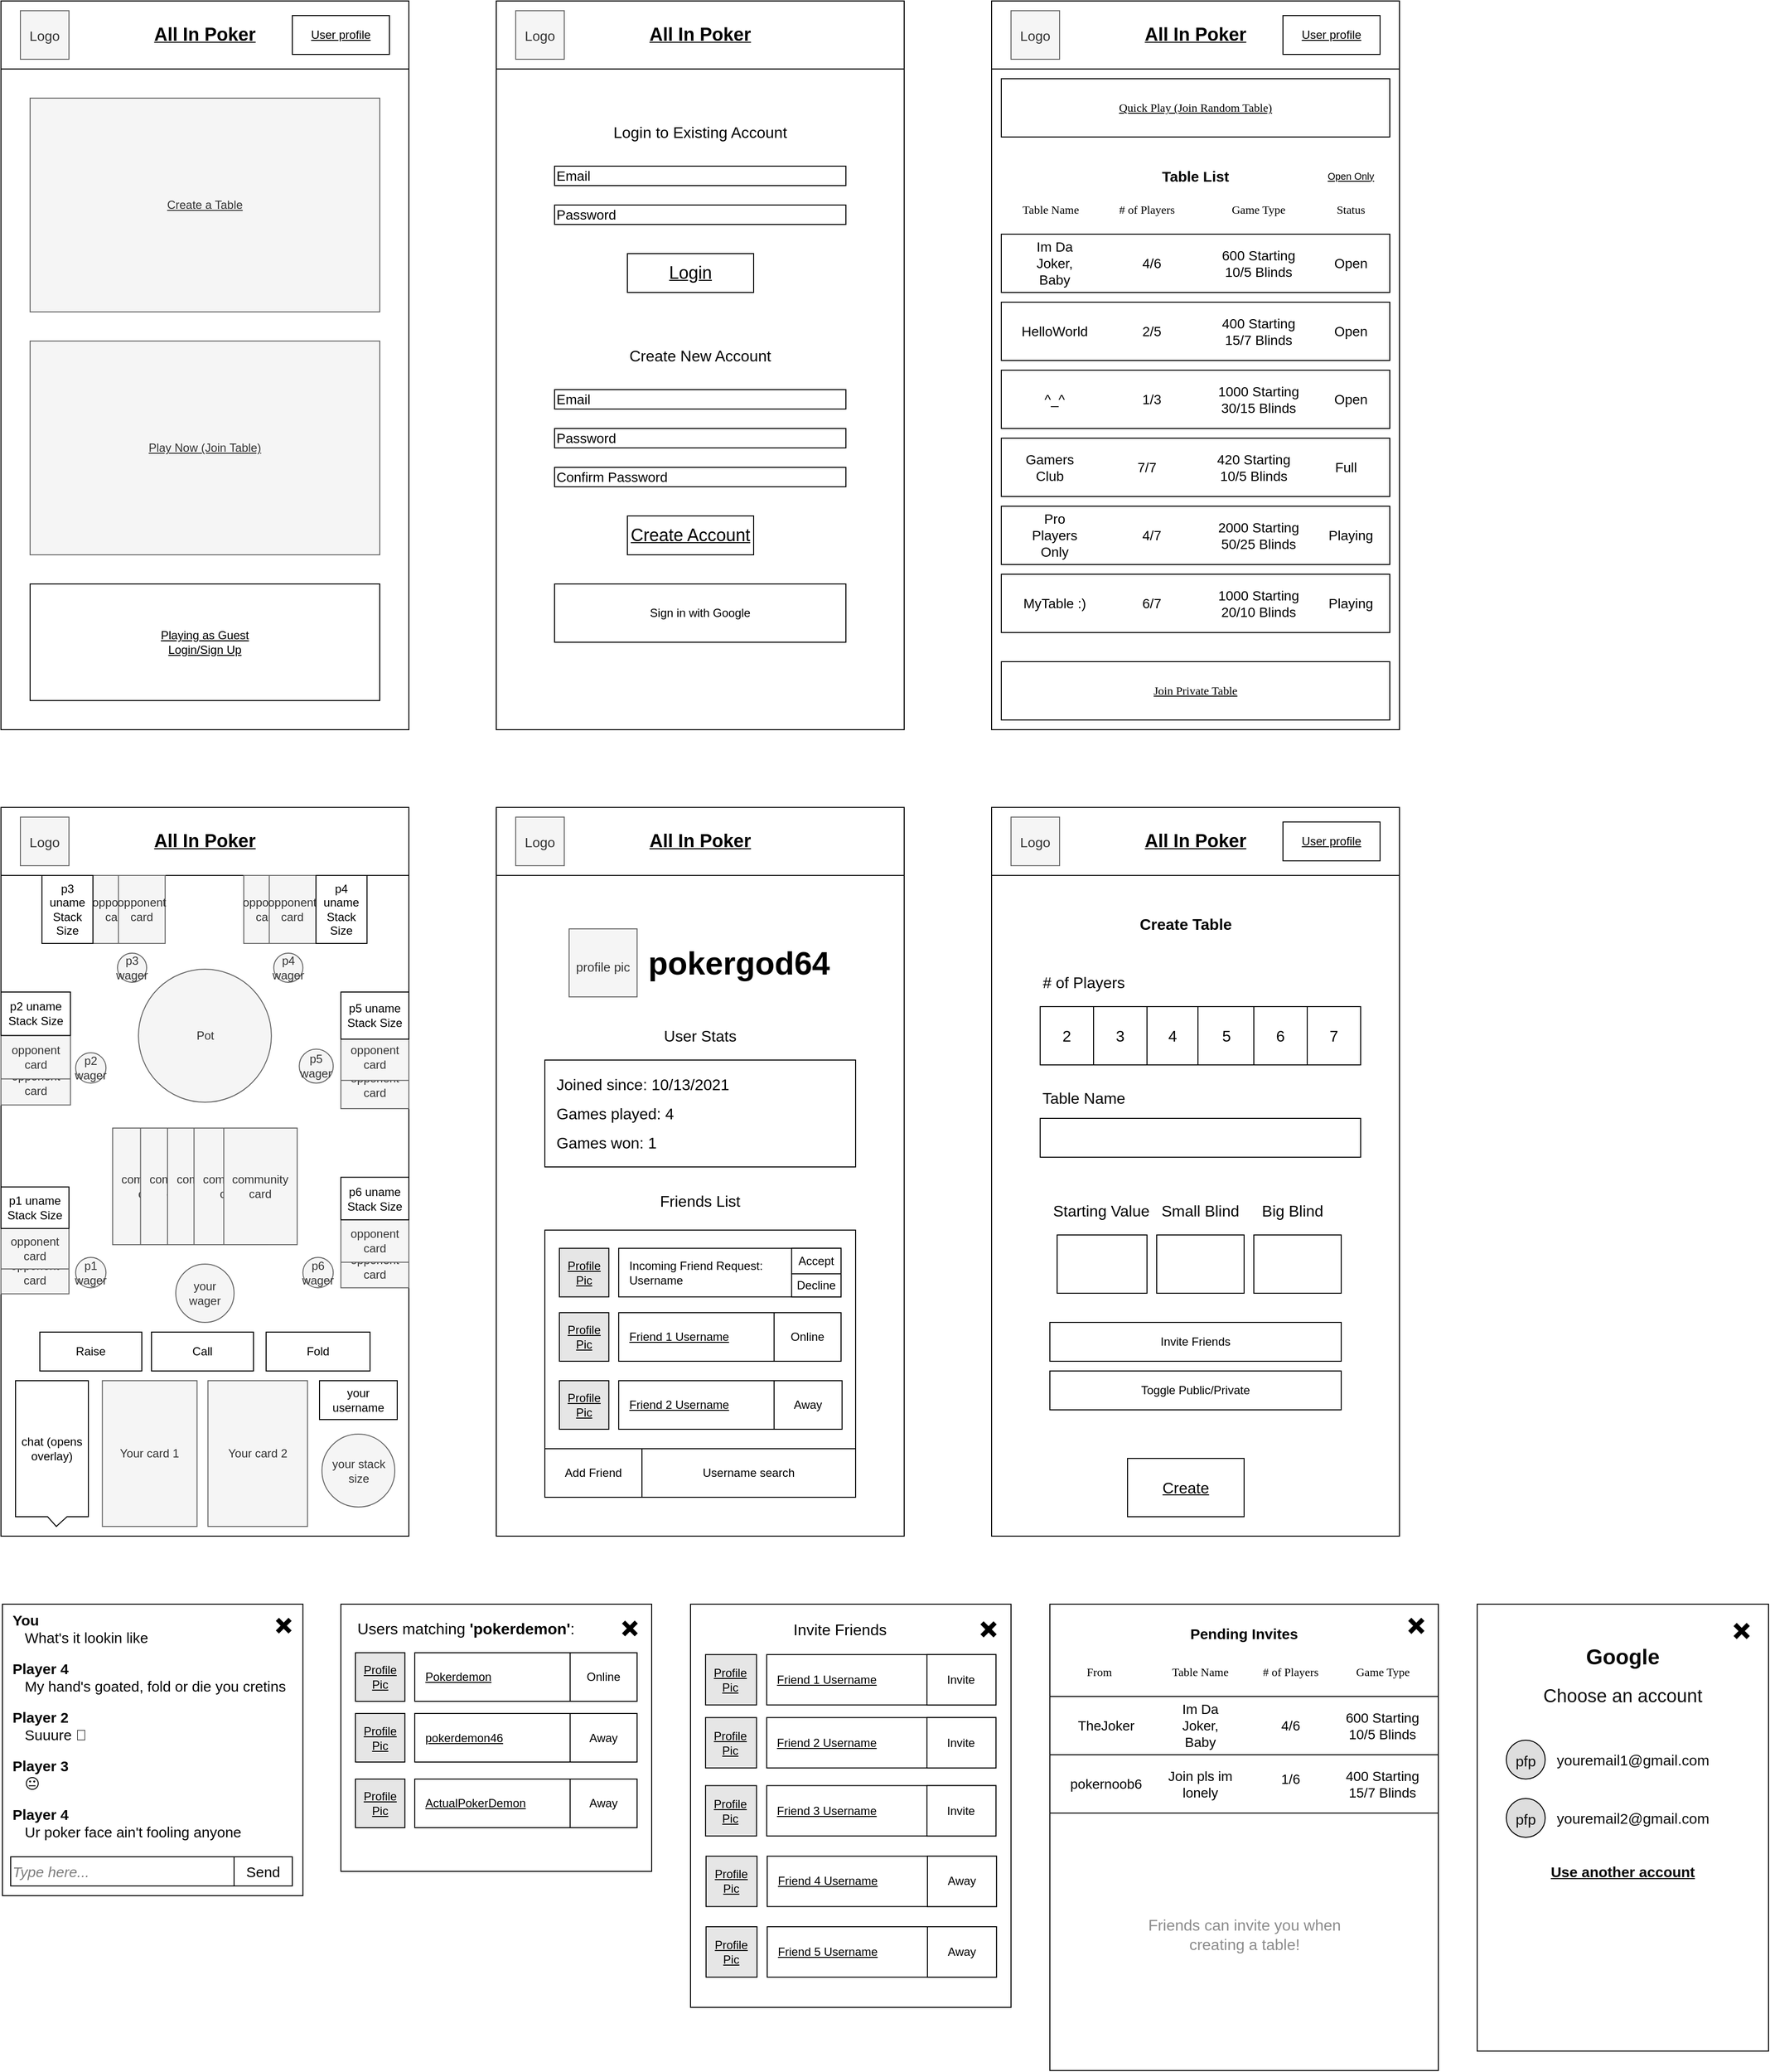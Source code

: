 <mxfile version="15.5.2" type="google"><diagram id="KJdJtW3rlZBK94WnpeyK" name="Page-1"><mxGraphModel dx="2062" dy="1154" grid="1" gridSize="10" guides="1" tooltips="1" connect="1" arrows="1" fold="1" page="1" pageScale="1" pageWidth="850" pageHeight="1100" math="0" shadow="0"><root><mxCell id="0"/><mxCell id="1" parent="0"/><mxCell id="9OSigB0r9d1BCljFQNx6-2" value="" style="rounded=0;whiteSpace=wrap;html=1;" parent="1" vertex="1"><mxGeometry x="60" y="40" width="420" height="750" as="geometry"/></mxCell><mxCell id="9OSigB0r9d1BCljFQNx6-4" value="&lt;u&gt;Create a Table&lt;/u&gt;" style="rounded=0;whiteSpace=wrap;html=1;fillColor=#f5f5f5;fontColor=#333333;strokeColor=#666666;" parent="1" vertex="1"><mxGeometry x="90" y="140" width="360" height="220" as="geometry"/></mxCell><mxCell id="HCCHCQ22mAFmMscB3e_J-3" value="&lt;u&gt;Play Now (Join Table)&lt;/u&gt;" style="rounded=0;whiteSpace=wrap;html=1;fillColor=#f5f5f5;fontColor=#333333;strokeColor=#666666;" parent="1" vertex="1"><mxGeometry x="90" y="390" width="360" height="220" as="geometry"/></mxCell><mxCell id="HCCHCQ22mAFmMscB3e_J-1" value="&lt;u&gt;Playing as Guest&lt;br&gt;Login/Sign Up&lt;/u&gt;" style="rounded=0;whiteSpace=wrap;html=1;" parent="1" vertex="1"><mxGeometry x="90" y="640" width="360" height="120" as="geometry"/></mxCell><mxCell id="9OSigB0r9d1BCljFQNx6-9" value="" style="rounded=0;whiteSpace=wrap;html=1;" parent="1" vertex="1"><mxGeometry x="570" y="40" width="420" height="750" as="geometry"/></mxCell><mxCell id="9OSigB0r9d1BCljFQNx6-10" value="Password" style="rounded=0;whiteSpace=wrap;html=1;fontSize=14;align=left;" parent="1" vertex="1"><mxGeometry x="630" y="250" width="300" height="20" as="geometry"/></mxCell><mxCell id="HCCHCQ22mAFmMscB3e_J-9" value="Email" style="rounded=0;whiteSpace=wrap;html=1;align=left;fontSize=14;" parent="1" vertex="1"><mxGeometry x="630" y="210" width="300" height="20" as="geometry"/></mxCell><mxCell id="HCCHCQ22mAFmMscB3e_J-10" value="&lt;u style=&quot;font-size: 18px;&quot;&gt;Login&lt;/u&gt;" style="rounded=0;whiteSpace=wrap;html=1;fontSize=18;" parent="1" vertex="1"><mxGeometry x="705" y="300" width="130" height="40" as="geometry"/></mxCell><mxCell id="BlCtCRfoYGJJ_pR4m1hx-9" value="" style="rounded=0;whiteSpace=wrap;html=1;" parent="1" vertex="1"><mxGeometry x="1080" y="40" width="420" height="750" as="geometry"/></mxCell><mxCell id="9OSigB0r9d1BCljFQNx6-11" value="Login to Existing Account" style="text;html=1;strokeColor=none;fillColor=none;align=center;verticalAlign=middle;whiteSpace=wrap;rounded=0;fontSize=16;" parent="1" vertex="1"><mxGeometry x="660" y="160" width="240" height="30" as="geometry"/></mxCell><mxCell id="HCCHCQ22mAFmMscB3e_J-11" value="Sign in with Google" style="rounded=0;whiteSpace=wrap;html=1;" parent="1" vertex="1"><mxGeometry x="630" y="640" width="300" height="60" as="geometry"/></mxCell><mxCell id="BlCtCRfoYGJJ_pR4m1hx-13" value="&lt;h1 style=&quot;font-size: 15px;&quot;&gt;Table List&lt;/h1&gt;" style="text;html=1;strokeColor=none;fillColor=none;align=center;verticalAlign=middle;whiteSpace=wrap;rounded=0;fontSize=15;" parent="1" vertex="1"><mxGeometry x="1240" y="205" width="100" height="30" as="geometry"/></mxCell><mxCell id="BlCtCRfoYGJJ_pR4m1hx-14" value="&lt;span&gt;&lt;u&gt;Quick Play (Join Random Table)&lt;/u&gt;&lt;/span&gt;" style="rounded=0;whiteSpace=wrap;html=1;fontFamily=Verdana;fontSize=12;" parent="1" vertex="1"><mxGeometry x="1090" y="120" width="400" height="60" as="geometry"/></mxCell><mxCell id="9OSigB0r9d1BCljFQNx6-13" value="" style="rounded=0;whiteSpace=wrap;html=1;" parent="1" vertex="1"><mxGeometry x="60" y="870" width="420" height="750" as="geometry"/></mxCell><mxCell id="9OSigB0r9d1BCljFQNx6-14" value="" style="group" parent="1" vertex="1" connectable="0"><mxGeometry x="60" y="40" width="420" height="70" as="geometry"/></mxCell><mxCell id="HCCHCQ22mAFmMscB3e_J-2" value="&lt;b&gt;&lt;font style=&quot;font-size: 19px&quot;&gt;&lt;u&gt;All In Poker&lt;/u&gt;&lt;/font&gt;&lt;/b&gt;" style="rounded=0;whiteSpace=wrap;html=1;" parent="9OSigB0r9d1BCljFQNx6-14" vertex="1"><mxGeometry width="420" height="70" as="geometry"/></mxCell><mxCell id="9OSigB0r9d1BCljFQNx6-5" value="&lt;font style=&quot;font-size: 14px&quot;&gt;Logo&lt;/font&gt;" style="rounded=0;whiteSpace=wrap;html=1;fontSize=19;fillColor=#f5f5f5;fontColor=#333333;strokeColor=#666666;" parent="9OSigB0r9d1BCljFQNx6-14" vertex="1"><mxGeometry x="20" y="10" width="50" height="50" as="geometry"/></mxCell><mxCell id="9OSigB0r9d1BCljFQNx6-7" value="&lt;u&gt;User profile&lt;/u&gt;" style="rounded=0;whiteSpace=wrap;html=1;" parent="9OSigB0r9d1BCljFQNx6-14" vertex="1"><mxGeometry x="300" y="15" width="100" height="40" as="geometry"/></mxCell><mxCell id="9OSigB0r9d1BCljFQNx6-15" value="" style="group" parent="1" vertex="1" connectable="0"><mxGeometry x="570" y="40" width="420" height="70" as="geometry"/></mxCell><mxCell id="BlCtCRfoYGJJ_pR4m1hx-5" value="&lt;b&gt;&lt;font style=&quot;font-size: 19px&quot;&gt;&lt;u&gt;All In Poker&lt;/u&gt;&lt;/font&gt;&lt;/b&gt;" style="rounded=0;whiteSpace=wrap;html=1;" parent="9OSigB0r9d1BCljFQNx6-15" vertex="1"><mxGeometry width="420" height="70" as="geometry"/></mxCell><mxCell id="BlCtCRfoYGJJ_pR4m1hx-6" value="&lt;font style=&quot;font-size: 14px&quot;&gt;Logo&lt;/font&gt;" style="rounded=0;whiteSpace=wrap;html=1;fontSize=19;fillColor=#f5f5f5;fontColor=#333333;strokeColor=#666666;" parent="9OSigB0r9d1BCljFQNx6-15" vertex="1"><mxGeometry x="20" y="10" width="50" height="50" as="geometry"/></mxCell><mxCell id="9OSigB0r9d1BCljFQNx6-16" value="" style="group" parent="1" vertex="1" connectable="0"><mxGeometry x="1080" y="40" width="420" height="70" as="geometry"/></mxCell><mxCell id="BlCtCRfoYGJJ_pR4m1hx-10" value="&lt;b&gt;&lt;font style=&quot;font-size: 19px&quot;&gt;&lt;u&gt;All In Poker&lt;/u&gt;&lt;/font&gt;&lt;/b&gt;" style="rounded=0;whiteSpace=wrap;html=1;" parent="9OSigB0r9d1BCljFQNx6-16" vertex="1"><mxGeometry width="420" height="70" as="geometry"/></mxCell><mxCell id="BlCtCRfoYGJJ_pR4m1hx-11" value="&lt;font style=&quot;font-size: 14px&quot;&gt;Logo&lt;/font&gt;" style="rounded=0;whiteSpace=wrap;html=1;fontSize=19;fillColor=#f5f5f5;fontColor=#333333;strokeColor=#666666;" parent="9OSigB0r9d1BCljFQNx6-16" vertex="1"><mxGeometry x="20" y="10" width="50" height="50" as="geometry"/></mxCell><mxCell id="BlCtCRfoYGJJ_pR4m1hx-12" value="&lt;u&gt;User profile&lt;/u&gt;" style="rounded=0;whiteSpace=wrap;html=1;" parent="9OSigB0r9d1BCljFQNx6-16" vertex="1"><mxGeometry x="300" y="15" width="100" height="40" as="geometry"/></mxCell><mxCell id="9OSigB0r9d1BCljFQNx6-17" value="" style="group" parent="1" vertex="1" connectable="0"><mxGeometry x="60" y="870" width="470" height="180" as="geometry"/></mxCell><mxCell id="9OSigB0r9d1BCljFQNx6-18" value="&lt;b&gt;&lt;font style=&quot;font-size: 19px&quot;&gt;&lt;u&gt;All In Poker&lt;/u&gt;&lt;/font&gt;&lt;/b&gt;" style="rounded=0;whiteSpace=wrap;html=1;" parent="9OSigB0r9d1BCljFQNx6-17" vertex="1"><mxGeometry width="420" height="70" as="geometry"/></mxCell><mxCell id="9OSigB0r9d1BCljFQNx6-19" value="&lt;font style=&quot;font-size: 14px&quot;&gt;Logo&lt;/font&gt;" style="rounded=0;whiteSpace=wrap;html=1;fontSize=19;fillColor=#f5f5f5;fontColor=#333333;strokeColor=#666666;" parent="9OSigB0r9d1BCljFQNx6-17" vertex="1"><mxGeometry x="20" y="10" width="50" height="50" as="geometry"/></mxCell><mxCell id="9OSigB0r9d1BCljFQNx6-58" value="p3 wager" style="ellipse;whiteSpace=wrap;html=1;aspect=fixed;fillColor=#f5f5f5;fontColor=#333333;strokeColor=#666666;" parent="9OSigB0r9d1BCljFQNx6-17" vertex="1"><mxGeometry x="120" y="150" width="30" height="30" as="geometry"/></mxCell><mxCell id="BlCtCRfoYGJJ_pR4m1hx-16" value="Table Name" style="text;html=1;strokeColor=none;fillColor=none;align=center;verticalAlign=middle;whiteSpace=wrap;rounded=0;fontFamily=Verdana;fontSize=12;" parent="1" vertex="1"><mxGeometry x="1090" y="240" width="102" height="30" as="geometry"/></mxCell><mxCell id="BlCtCRfoYGJJ_pR4m1hx-17" value="# of Players" style="text;html=1;strokeColor=none;fillColor=none;align=center;verticalAlign=middle;whiteSpace=wrap;rounded=0;fontFamily=Verdana;fontSize=12;" parent="1" vertex="1"><mxGeometry x="1200" y="240" width="80" height="30" as="geometry"/></mxCell><mxCell id="HCCHCQ22mAFmMscB3e_J-12" value="Email" style="rounded=0;whiteSpace=wrap;html=1;align=left;fontSize=14;" parent="1" vertex="1"><mxGeometry x="630" y="440" width="300" height="20" as="geometry"/></mxCell><mxCell id="BlCtCRfoYGJJ_pR4m1hx-18" value="Status" style="text;html=1;strokeColor=none;fillColor=none;align=center;verticalAlign=middle;whiteSpace=wrap;rounded=0;fontFamily=Verdana;fontSize=12;" parent="1" vertex="1"><mxGeometry x="1420" y="240" width="60" height="30" as="geometry"/></mxCell><mxCell id="HCCHCQ22mAFmMscB3e_J-14" value="Confirm Password" style="rounded=0;whiteSpace=wrap;html=1;fontSize=14;align=left;" parent="1" vertex="1"><mxGeometry x="630" y="520" width="300" height="20" as="geometry"/></mxCell><mxCell id="9OSigB0r9d1BCljFQNx6-24" value="Password" style="rounded=0;whiteSpace=wrap;html=1;align=left;fontSize=14;" parent="1" vertex="1"><mxGeometry x="630" y="480" width="300" height="20" as="geometry"/></mxCell><mxCell id="9OSigB0r9d1BCljFQNx6-25" value="Create New Account" style="text;html=1;strokeColor=none;fillColor=none;align=center;verticalAlign=middle;whiteSpace=wrap;rounded=0;fontSize=16;" parent="1" vertex="1"><mxGeometry x="660" y="390" width="240" height="30" as="geometry"/></mxCell><mxCell id="9OSigB0r9d1BCljFQNx6-26" value="&lt;u style=&quot;font-size: 18px&quot;&gt;Create Account&lt;/u&gt;" style="rounded=0;whiteSpace=wrap;html=1;fontSize=18;" parent="1" vertex="1"><mxGeometry x="705" y="570" width="130" height="40" as="geometry"/></mxCell><mxCell id="BlCtCRfoYGJJ_pR4m1hx-19" value="Game Type" style="text;html=1;strokeColor=none;fillColor=none;align=center;verticalAlign=middle;whiteSpace=wrap;rounded=0;fontFamily=Verdana;fontSize=12;" parent="1" vertex="1"><mxGeometry x="1300" y="240" width="110" height="30" as="geometry"/></mxCell><mxCell id="9OSigB0r9d1BCljFQNx6-32" value="" style="rounded=0;whiteSpace=wrap;html=1;" parent="1" vertex="1"><mxGeometry x="570" y="870" width="420" height="750" as="geometry"/></mxCell><mxCell id="9OSigB0r9d1BCljFQNx6-33" value="" style="group" parent="1" vertex="1" connectable="0"><mxGeometry x="570" y="870" width="420" height="70" as="geometry"/></mxCell><mxCell id="9OSigB0r9d1BCljFQNx6-34" value="&lt;b&gt;&lt;font style=&quot;font-size: 19px&quot;&gt;&lt;u&gt;All In Poker&lt;/u&gt;&lt;/font&gt;&lt;/b&gt;" style="rounded=0;whiteSpace=wrap;html=1;" parent="9OSigB0r9d1BCljFQNx6-33" vertex="1"><mxGeometry width="420" height="70" as="geometry"/></mxCell><mxCell id="9OSigB0r9d1BCljFQNx6-35" value="&lt;font style=&quot;font-size: 14px&quot;&gt;Logo&lt;/font&gt;" style="rounded=0;whiteSpace=wrap;html=1;fontSize=19;fillColor=#f5f5f5;fontColor=#333333;strokeColor=#666666;" parent="9OSigB0r9d1BCljFQNx6-33" vertex="1"><mxGeometry x="20" y="10" width="50" height="50" as="geometry"/></mxCell><mxCell id="9OSigB0r9d1BCljFQNx6-31" value="&lt;b style=&quot;font-size: 33px&quot;&gt;pokergod64&lt;/b&gt;" style="text;html=1;strokeColor=none;fillColor=none;align=center;verticalAlign=middle;whiteSpace=wrap;rounded=0;fontSize=33;" parent="1" vertex="1"><mxGeometry x="745" y="1015" width="150" height="30" as="geometry"/></mxCell><mxCell id="9OSigB0r9d1BCljFQNx6-36" value="&lt;font style=&quot;font-size: 13px&quot;&gt;profile pic&lt;/font&gt;" style="whiteSpace=wrap;html=1;aspect=fixed;fontSize=27;align=center;fillColor=#f5f5f5;fontColor=#333333;strokeColor=#666666;" parent="1" vertex="1"><mxGeometry x="645" y="995" width="70" height="70" as="geometry"/></mxCell><mxCell id="HCCHCQ22mAFmMscB3e_J-37" value="your stack size" style="ellipse;whiteSpace=wrap;html=1;aspect=fixed;fillColor=#f5f5f5;fontColor=#333333;strokeColor=#666666;" parent="1" vertex="1"><mxGeometry x="390.5" y="1515" width="75" height="75" as="geometry"/></mxCell><mxCell id="HCCHCQ22mAFmMscB3e_J-38" value="Pot" style="ellipse;whiteSpace=wrap;html=1;aspect=fixed;fillColor=#f5f5f5;fontColor=#333333;strokeColor=#666666;" parent="1" vertex="1"><mxGeometry x="201.57" y="1036.56" width="136.87" height="136.87" as="geometry"/></mxCell><mxCell id="9OSigB0r9d1BCljFQNx6-37" value="&lt;font style=&quot;font-size: 16px&quot;&gt;User Stats&lt;/font&gt;" style="text;html=1;strokeColor=none;fillColor=none;align=center;verticalAlign=middle;whiteSpace=wrap;rounded=0;fontSize=13;" parent="1" vertex="1"><mxGeometry x="695" y="1090" width="170" height="30" as="geometry"/></mxCell><mxCell id="HCCHCQ22mAFmMscB3e_J-44" value="Fold" style="rounded=0;whiteSpace=wrap;html=1;" parent="1" vertex="1"><mxGeometry x="333" y="1410" width="107" height="40" as="geometry"/></mxCell><mxCell id="9OSigB0r9d1BCljFQNx6-38" value="&lt;font style=&quot;font-size: 16px&quot;&gt;Friends List&lt;/font&gt;" style="text;html=1;strokeColor=none;fillColor=none;align=center;verticalAlign=middle;whiteSpace=wrap;rounded=0;fontSize=13;" parent="1" vertex="1"><mxGeometry x="695" y="1260" width="170" height="30" as="geometry"/></mxCell><mxCell id="HCCHCQ22mAFmMscB3e_J-45" value="Raise" style="rounded=0;whiteSpace=wrap;html=1;align=center;" parent="1" vertex="1"><mxGeometry x="100" y="1410" width="105" height="40" as="geometry"/></mxCell><mxCell id="9OSigB0r9d1BCljFQNx6-39" value="" style="rounded=0;whiteSpace=wrap;html=1;fontSize=16;align=center;" parent="1" vertex="1"><mxGeometry x="620" y="1305" width="320" height="240" as="geometry"/></mxCell><mxCell id="9OSigB0r9d1BCljFQNx6-40" value="" style="rounded=0;whiteSpace=wrap;html=1;fontSize=16;align=center;" parent="1" vertex="1"><mxGeometry x="620" y="1130" width="320" height="110" as="geometry"/></mxCell><mxCell id="9OSigB0r9d1BCljFQNx6-41" value="&lt;font style=&quot;font-size: 16px&quot;&gt;Joined since: 10/13/2021&lt;/font&gt;" style="text;html=1;strokeColor=none;fillColor=none;align=left;verticalAlign=middle;whiteSpace=wrap;rounded=0;fontSize=13;" parent="1" vertex="1"><mxGeometry x="630" y="1140" width="280" height="30" as="geometry"/></mxCell><mxCell id="9OSigB0r9d1BCljFQNx6-42" value="&lt;font style=&quot;font-size: 16px&quot;&gt;Games played: 4&lt;/font&gt;" style="text;html=1;strokeColor=none;fillColor=none;align=left;verticalAlign=middle;whiteSpace=wrap;rounded=0;fontSize=13;" parent="1" vertex="1"><mxGeometry x="630" y="1170" width="280" height="30" as="geometry"/></mxCell><mxCell id="QbPXoACGe68dIT4q2ayu-13" value="" style="rounded=0;whiteSpace=wrap;html=1;" parent="1" vertex="1"><mxGeometry x="1080" y="870" width="420" height="750" as="geometry"/></mxCell><mxCell id="9OSigB0r9d1BCljFQNx6-43" value="&lt;font style=&quot;font-size: 16px&quot;&gt;Games won: 1&lt;/font&gt;" style="text;html=1;strokeColor=none;fillColor=none;align=left;verticalAlign=middle;whiteSpace=wrap;rounded=0;fontSize=13;" parent="1" vertex="1"><mxGeometry x="630" y="1200" width="280" height="30" as="geometry"/></mxCell><mxCell id="QbPXoACGe68dIT4q2ayu-17" value="" style="group" parent="1" connectable="0" vertex="1"><mxGeometry x="1080" y="870" width="420" height="70" as="geometry"/></mxCell><mxCell id="QbPXoACGe68dIT4q2ayu-18" value="&lt;b&gt;&lt;font style=&quot;font-size: 19px&quot;&gt;&lt;u&gt;All In Poker&lt;/u&gt;&lt;/font&gt;&lt;/b&gt;" style="rounded=0;whiteSpace=wrap;html=1;" parent="QbPXoACGe68dIT4q2ayu-17" vertex="1"><mxGeometry width="420" height="70" as="geometry"/></mxCell><mxCell id="QbPXoACGe68dIT4q2ayu-19" value="&lt;font style=&quot;font-size: 14px&quot;&gt;Logo&lt;/font&gt;" style="rounded=0;whiteSpace=wrap;html=1;fontSize=19;fillColor=#f5f5f5;fontColor=#333333;strokeColor=#666666;" parent="QbPXoACGe68dIT4q2ayu-17" vertex="1"><mxGeometry x="20" y="10" width="50" height="50" as="geometry"/></mxCell><mxCell id="QbPXoACGe68dIT4q2ayu-20" value="&lt;u&gt;User profile&lt;/u&gt;" style="rounded=0;whiteSpace=wrap;html=1;" parent="QbPXoACGe68dIT4q2ayu-17" vertex="1"><mxGeometry x="300" y="15" width="100" height="40" as="geometry"/></mxCell><mxCell id="9OSigB0r9d1BCljFQNx6-44" value="Your card 1" style="rounded=0;whiteSpace=wrap;html=1;direction=south;fillColor=#f5f5f5;fontColor=#333333;strokeColor=#666666;" parent="1" vertex="1"><mxGeometry x="164.38" y="1460" width="97.5" height="150" as="geometry"/></mxCell><mxCell id="9OSigB0r9d1BCljFQNx6-45" value="Your card 2" style="rounded=0;whiteSpace=wrap;html=1;direction=south;fillColor=#f5f5f5;fontColor=#333333;strokeColor=#666666;" parent="1" vertex="1"><mxGeometry x="273.13" y="1460" width="102.5" height="150" as="geometry"/></mxCell><mxCell id="QbPXoACGe68dIT4q2ayu-21" value="Create Table" style="text;html=1;strokeColor=none;fillColor=none;align=center;verticalAlign=middle;whiteSpace=wrap;rounded=0;fontStyle=1;fontSize=16;" parent="1" vertex="1"><mxGeometry x="1225" y="975" width="110" height="30" as="geometry"/></mxCell><mxCell id="QbPXoACGe68dIT4q2ayu-22" value="# of Players" style="text;html=1;strokeColor=none;fillColor=none;align=center;verticalAlign=middle;whiteSpace=wrap;rounded=0;fontSize=16;" parent="1" vertex="1"><mxGeometry x="1130" y="1035" width="90" height="30" as="geometry"/></mxCell><mxCell id="QbPXoACGe68dIT4q2ayu-23" value="2" style="rounded=0;whiteSpace=wrap;html=1;fontSize=16;" parent="1" vertex="1"><mxGeometry x="1130" y="1075" width="55" height="60" as="geometry"/></mxCell><mxCell id="QbPXoACGe68dIT4q2ayu-24" value="3" style="rounded=0;whiteSpace=wrap;html=1;fontSize=16;" parent="1" vertex="1"><mxGeometry x="1185" y="1075" width="55" height="60" as="geometry"/></mxCell><mxCell id="QbPXoACGe68dIT4q2ayu-25" value="4" style="rounded=0;whiteSpace=wrap;html=1;fontSize=16;" parent="1" vertex="1"><mxGeometry x="1240" y="1075" width="52.5" height="60" as="geometry"/></mxCell><mxCell id="QbPXoACGe68dIT4q2ayu-26" value="5" style="rounded=0;whiteSpace=wrap;html=1;fontSize=16;" parent="1" vertex="1"><mxGeometry x="1292.5" y="1075" width="57.5" height="60" as="geometry"/></mxCell><mxCell id="QbPXoACGe68dIT4q2ayu-27" value="6" style="rounded=0;whiteSpace=wrap;html=1;fontSize=16;" parent="1" vertex="1"><mxGeometry x="1350" y="1075" width="55" height="60" as="geometry"/></mxCell><mxCell id="QbPXoACGe68dIT4q2ayu-28" value="7" style="rounded=0;whiteSpace=wrap;html=1;fontSize=16;" parent="1" vertex="1"><mxGeometry x="1405" y="1075" width="55" height="60" as="geometry"/></mxCell><mxCell id="9OSigB0r9d1BCljFQNx6-55" value="Call" style="rounded=0;whiteSpace=wrap;html=1;align=center;" parent="1" vertex="1"><mxGeometry x="215" y="1410" width="105" height="40" as="geometry"/></mxCell><mxCell id="QbPXoACGe68dIT4q2ayu-32" value="Starting Value" style="text;html=1;strokeColor=none;fillColor=none;align=center;verticalAlign=middle;whiteSpace=wrap;rounded=0;fontSize=16;" parent="1" vertex="1"><mxGeometry x="1137.5" y="1270" width="110" height="30" as="geometry"/></mxCell><mxCell id="DvxASg3QfeN_fv3QDjv2-1" value="chat (opens overlay)" style="shape=callout;whiteSpace=wrap;html=1;perimeter=calloutPerimeter;position2=0.56;size=10;position=0.44;" parent="1" vertex="1"><mxGeometry x="75" y="1460" width="75" height="150" as="geometry"/></mxCell><mxCell id="QbPXoACGe68dIT4q2ayu-33" value="Table Name" style="text;html=1;strokeColor=none;fillColor=none;align=center;verticalAlign=middle;whiteSpace=wrap;rounded=0;fontSize=16;" parent="1" vertex="1"><mxGeometry x="1120" y="1153.75" width="110" height="30" as="geometry"/></mxCell><mxCell id="QbPXoACGe68dIT4q2ayu-35" value="" style="rounded=0;whiteSpace=wrap;html=1;fontSize=16;" parent="1" vertex="1"><mxGeometry x="1130" y="1190" width="330" height="40" as="geometry"/></mxCell><mxCell id="9OSigB0r9d1BCljFQNx6-56" value="p1 wager" style="ellipse;whiteSpace=wrap;html=1;aspect=fixed;fillColor=#f5f5f5;fontColor=#333333;strokeColor=#666666;" parent="1" vertex="1"><mxGeometry x="136.88" y="1333.13" width="31.25" height="31.25" as="geometry"/></mxCell><mxCell id="9OSigB0r9d1BCljFQNx6-57" value="p2 wager" style="ellipse;whiteSpace=wrap;html=1;aspect=fixed;fillColor=#f5f5f5;fontColor=#333333;strokeColor=#666666;" parent="1" vertex="1"><mxGeometry x="136.88" y="1122.5" width="31.25" height="31.25" as="geometry"/></mxCell><mxCell id="QbPXoACGe68dIT4q2ayu-36" value="" style="rounded=0;whiteSpace=wrap;html=1;fontSize=16;" parent="1" vertex="1"><mxGeometry x="1147.5" y="1310" width="92.5" height="60" as="geometry"/></mxCell><mxCell id="9OSigB0r9d1BCljFQNx6-59" value="p4 wager" style="ellipse;whiteSpace=wrap;html=1;aspect=fixed;fillColor=#f5f5f5;fontColor=#333333;strokeColor=#666666;" parent="1" vertex="1"><mxGeometry x="340.88" y="1020" width="30" height="30" as="geometry"/></mxCell><mxCell id="9OSigB0r9d1BCljFQNx6-60" value="p5 wager" style="ellipse;whiteSpace=wrap;html=1;aspect=fixed;fillColor=#f5f5f5;fontColor=#333333;strokeColor=#666666;" parent="1" vertex="1"><mxGeometry x="367.13" y="1118.75" width="35" height="35" as="geometry"/></mxCell><mxCell id="9OSigB0r9d1BCljFQNx6-61" value="p6 wager" style="ellipse;whiteSpace=wrap;html=1;aspect=fixed;fillColor=#f5f5f5;fontColor=#333333;strokeColor=#666666;" parent="1" vertex="1"><mxGeometry x="370.88" y="1333.13" width="31.25" height="31.25" as="geometry"/></mxCell><mxCell id="QbPXoACGe68dIT4q2ayu-37" value="Small Blind" style="text;html=1;strokeColor=none;fillColor=none;align=center;verticalAlign=middle;whiteSpace=wrap;rounded=0;fontSize=16;" parent="1" vertex="1"><mxGeometry x="1240" y="1270" width="110" height="30" as="geometry"/></mxCell><mxCell id="QbPXoACGe68dIT4q2ayu-38" value="Big Blind" style="text;html=1;strokeColor=none;fillColor=none;align=center;verticalAlign=middle;whiteSpace=wrap;rounded=0;fontSize=16;" parent="1" vertex="1"><mxGeometry x="1335" y="1270" width="110" height="30" as="geometry"/></mxCell><mxCell id="QbPXoACGe68dIT4q2ayu-41" value="" style="rounded=0;whiteSpace=wrap;html=1;fontSize=16;" parent="1" vertex="1"><mxGeometry x="1250" y="1310" width="90" height="60" as="geometry"/></mxCell><mxCell id="QbPXoACGe68dIT4q2ayu-42" value="" style="rounded=0;whiteSpace=wrap;html=1;fontSize=16;" parent="1" vertex="1"><mxGeometry x="1350" y="1310" width="90" height="60" as="geometry"/></mxCell><mxCell id="9OSigB0r9d1BCljFQNx6-62" value="your wager" style="ellipse;whiteSpace=wrap;html=1;aspect=fixed;fillColor=#f5f5f5;fontColor=#333333;strokeColor=#666666;" parent="1" vertex="1"><mxGeometry x="240" y="1340" width="60" height="60" as="geometry"/></mxCell><mxCell id="QbPXoACGe68dIT4q2ayu-43" value="&lt;u&gt;Create&lt;/u&gt;" style="rounded=0;whiteSpace=wrap;html=1;fontSize=16;" parent="1" vertex="1"><mxGeometry x="1220" y="1540" width="120" height="60" as="geometry"/></mxCell><mxCell id="9OSigB0r9d1BCljFQNx6-68" value="" style="group" parent="1" vertex="1" connectable="0"><mxGeometry x="620" y="1530" width="320" height="50" as="geometry"/></mxCell><mxCell id="DvxASg3QfeN_fv3QDjv2-4" value="Username search&lt;br&gt;" style="rounded=0;whiteSpace=wrap;html=1;" parent="9OSigB0r9d1BCljFQNx6-68" vertex="1"><mxGeometry x="100" width="220" height="50" as="geometry"/></mxCell><mxCell id="DvxASg3QfeN_fv3QDjv2-5" value="Add Friend" style="rounded=0;whiteSpace=wrap;html=1;" parent="9OSigB0r9d1BCljFQNx6-68" vertex="1"><mxGeometry width="100" height="50" as="geometry"/></mxCell><mxCell id="HCCHCQ22mAFmMscB3e_J-50" value="&lt;u&gt;Profile Pic&lt;/u&gt;" style="rounded=0;whiteSpace=wrap;html=1;fillColor=#E6E6E6;" parent="1" vertex="1"><mxGeometry x="635" y="1323.75" width="50.877" height="50" as="geometry"/></mxCell><mxCell id="DvxASg3QfeN_fv3QDjv2-2" value="&lt;blockquote style=&quot;margin: 0 0 0 40px ; border: none ; padding: 0px&quot;&gt;&lt;/blockquote&gt;&lt;span&gt;Incoming Friend Request:&lt;/span&gt;&lt;br&gt;Username" style="whiteSpace=wrap;html=1;align=left;spacingLeft=9;" parent="1" vertex="1"><mxGeometry x="696.053" y="1323.75" width="228.947" height="50" as="geometry"/></mxCell><mxCell id="DvxASg3QfeN_fv3QDjv2-8" value="Accept" style="rounded=0;whiteSpace=wrap;html=1;" parent="1" vertex="1"><mxGeometry x="874.12" y="1323.75" width="50.88" height="26.25" as="geometry"/></mxCell><mxCell id="DvxASg3QfeN_fv3QDjv2-10" value="Decline" style="rounded=0;whiteSpace=wrap;html=1;" parent="1" vertex="1"><mxGeometry x="874.12" y="1350" width="50.88" height="23.75" as="geometry"/></mxCell><mxCell id="9OSigB0r9d1BCljFQNx6-73" value="" style="group" parent="1" vertex="1" connectable="0"><mxGeometry x="635" y="1390" width="305.003" height="125" as="geometry"/></mxCell><mxCell id="9OSigB0r9d1BCljFQNx6-74" value="&lt;u&gt;Profile Pic&lt;/u&gt;" style="rounded=0;whiteSpace=wrap;html=1;fillColor=#E6E6E6;" parent="9OSigB0r9d1BCljFQNx6-73" vertex="1"><mxGeometry width="50.877" height="50" as="geometry"/></mxCell><mxCell id="9OSigB0r9d1BCljFQNx6-75" value="" style="group" parent="9OSigB0r9d1BCljFQNx6-73" vertex="1" connectable="0"><mxGeometry x="61.053" width="243.95" height="125" as="geometry"/></mxCell><mxCell id="9OSigB0r9d1BCljFQNx6-76" value="&lt;u&gt;Friend 1 Username&lt;/u&gt;&lt;blockquote style=&quot;margin: 0 0 0 40px ; border: none ; padding: 0px&quot;&gt;&lt;/blockquote&gt;" style="whiteSpace=wrap;html=1;align=left;spacingLeft=9;" parent="9OSigB0r9d1BCljFQNx6-75" vertex="1"><mxGeometry width="228.947" height="50" as="geometry"/></mxCell><mxCell id="9OSigB0r9d1BCljFQNx6-81" value="" style="group" parent="9OSigB0r9d1BCljFQNx6-75" vertex="1" connectable="0"><mxGeometry x="-61.053" y="70" width="305.003" height="55" as="geometry"/></mxCell><mxCell id="9OSigB0r9d1BCljFQNx6-82" value="&lt;u&gt;Profile Pic&lt;/u&gt;" style="rounded=0;whiteSpace=wrap;html=1;fillColor=#E6E6E6;" parent="9OSigB0r9d1BCljFQNx6-81" vertex="1"><mxGeometry width="50.877" height="50" as="geometry"/></mxCell><mxCell id="9OSigB0r9d1BCljFQNx6-83" value="" style="group" parent="9OSigB0r9d1BCljFQNx6-81" vertex="1" connectable="0"><mxGeometry x="61.053" width="243.95" height="55" as="geometry"/></mxCell><mxCell id="9OSigB0r9d1BCljFQNx6-84" value="&lt;u&gt;Friend 2 Username&lt;/u&gt;&lt;blockquote style=&quot;margin: 0 0 0 40px ; border: none ; padding: 0px&quot;&gt;&lt;/blockquote&gt;" style="whiteSpace=wrap;html=1;align=left;spacingLeft=9;" parent="9OSigB0r9d1BCljFQNx6-83" vertex="1"><mxGeometry width="228.947" height="50" as="geometry"/></mxCell><mxCell id="HCCHCQ22mAFmMscB3e_J-58" value="Away" style="rounded=0;whiteSpace=wrap;html=1;strokeColor=#000000;fillColor=#FFFFFF;" parent="9OSigB0r9d1BCljFQNx6-83" vertex="1"><mxGeometry x="160" width="70" height="50" as="geometry"/></mxCell><mxCell id="HCCHCQ22mAFmMscB3e_J-57" value="Online" style="rounded=0;whiteSpace=wrap;html=1;strokeColor=#000000;fillColor=#FFFFFF;" parent="9OSigB0r9d1BCljFQNx6-75" vertex="1"><mxGeometry x="160" width="68.95" height="50" as="geometry"/></mxCell><mxCell id="HCCHCQ22mAFmMscB3e_J-55" value="Invite Friends" style="rounded=0;whiteSpace=wrap;html=1;fillColor=#FFFFFF;strokeColor=#000000;" parent="1" vertex="1"><mxGeometry x="1140" y="1400" width="300" height="40" as="geometry"/></mxCell><mxCell id="HCCHCQ22mAFmMscB3e_J-56" value="Toggle Public/Private" style="rounded=0;whiteSpace=wrap;html=1;strokeColor=#000000;fillColor=#FFFFFF;" parent="1" vertex="1"><mxGeometry x="1140" y="1450" width="300" height="40" as="geometry"/></mxCell><mxCell id="9OSigB0r9d1BCljFQNx6-87" value="" style="group" parent="1" vertex="1" connectable="0"><mxGeometry x="1090" y="350" width="400" height="60" as="geometry"/></mxCell><mxCell id="BlCtCRfoYGJJ_pR4m1hx-21" value="" style="rounded=0;whiteSpace=wrap;html=1;" parent="9OSigB0r9d1BCljFQNx6-87" vertex="1"><mxGeometry width="400" height="60" as="geometry"/></mxCell><mxCell id="BlCtCRfoYGJJ_pR4m1hx-22" value="HelloWorld" style="text;html=1;strokeColor=none;fillColor=none;align=center;verticalAlign=middle;whiteSpace=wrap;rounded=0;fontSize=14;" parent="9OSigB0r9d1BCljFQNx6-87" vertex="1"><mxGeometry x="20" y="15" width="70" height="30" as="geometry"/></mxCell><mxCell id="BlCtCRfoYGJJ_pR4m1hx-23" value="2/5" style="text;html=1;strokeColor=none;fillColor=none;align=center;verticalAlign=middle;whiteSpace=wrap;rounded=0;fontSize=14;" parent="9OSigB0r9d1BCljFQNx6-87" vertex="1"><mxGeometry x="120" y="15" width="70" height="30" as="geometry"/></mxCell><mxCell id="BlCtCRfoYGJJ_pR4m1hx-24" value="400 Starting&lt;br&gt;15/7 Blinds" style="text;html=1;strokeColor=none;fillColor=none;align=center;verticalAlign=middle;whiteSpace=wrap;rounded=0;fontSize=14;" parent="9OSigB0r9d1BCljFQNx6-87" vertex="1"><mxGeometry x="210" y="15" width="110" height="30" as="geometry"/></mxCell><mxCell id="BlCtCRfoYGJJ_pR4m1hx-25" value="Open" style="text;html=1;strokeColor=none;fillColor=none;align=center;verticalAlign=middle;whiteSpace=wrap;rounded=0;fontSize=14;" parent="9OSigB0r9d1BCljFQNx6-87" vertex="1"><mxGeometry x="325" y="15" width="70" height="30" as="geometry"/></mxCell><mxCell id="9OSigB0r9d1BCljFQNx6-88" value="" style="group" parent="1" vertex="1" connectable="0"><mxGeometry x="1090" y="630" width="400" height="60" as="geometry"/></mxCell><mxCell id="HCCHCQ22mAFmMscB3e_J-15" value="" style="rounded=0;whiteSpace=wrap;html=1;" parent="9OSigB0r9d1BCljFQNx6-88" vertex="1"><mxGeometry width="400" height="60" as="geometry"/></mxCell><mxCell id="9OSigB0r9d1BCljFQNx6-27" value="MyTable :)" style="text;html=1;strokeColor=none;fillColor=none;align=center;verticalAlign=middle;whiteSpace=wrap;rounded=0;fontSize=14;" parent="9OSigB0r9d1BCljFQNx6-88" vertex="1"><mxGeometry x="20" y="15" width="70" height="30" as="geometry"/></mxCell><mxCell id="9OSigB0r9d1BCljFQNx6-28" value="6/7" style="text;html=1;strokeColor=none;fillColor=none;align=center;verticalAlign=middle;whiteSpace=wrap;rounded=0;fontSize=14;" parent="9OSigB0r9d1BCljFQNx6-88" vertex="1"><mxGeometry x="120" y="15" width="70" height="30" as="geometry"/></mxCell><mxCell id="9OSigB0r9d1BCljFQNx6-29" value="1000 Starting&lt;br&gt;20/10 Blinds" style="text;html=1;strokeColor=none;fillColor=none;align=center;verticalAlign=middle;whiteSpace=wrap;rounded=0;fontSize=14;" parent="9OSigB0r9d1BCljFQNx6-88" vertex="1"><mxGeometry x="210" y="15" width="110" height="30" as="geometry"/></mxCell><mxCell id="HCCHCQ22mAFmMscB3e_J-22" value="Playing" style="text;html=1;strokeColor=none;fillColor=none;align=center;verticalAlign=middle;whiteSpace=wrap;rounded=0;fontSize=14;" parent="9OSigB0r9d1BCljFQNx6-88" vertex="1"><mxGeometry x="325" y="15" width="70" height="30" as="geometry"/></mxCell><mxCell id="9OSigB0r9d1BCljFQNx6-89" value="" style="group" parent="1" vertex="1" connectable="0"><mxGeometry x="1090" y="420" width="400" height="60" as="geometry"/></mxCell><mxCell id="BlCtCRfoYGJJ_pR4m1hx-31" value="" style="rounded=0;whiteSpace=wrap;html=1;" parent="9OSigB0r9d1BCljFQNx6-89" vertex="1"><mxGeometry width="400" height="60" as="geometry"/></mxCell><mxCell id="BlCtCRfoYGJJ_pR4m1hx-32" value="^_^" style="text;html=1;strokeColor=none;fillColor=none;align=center;verticalAlign=middle;whiteSpace=wrap;rounded=0;fontSize=14;" parent="9OSigB0r9d1BCljFQNx6-89" vertex="1"><mxGeometry x="20" y="15" width="70" height="30" as="geometry"/></mxCell><mxCell id="BlCtCRfoYGJJ_pR4m1hx-33" value="1/3" style="text;html=1;strokeColor=none;fillColor=none;align=center;verticalAlign=middle;whiteSpace=wrap;rounded=0;fontSize=14;" parent="9OSigB0r9d1BCljFQNx6-89" vertex="1"><mxGeometry x="120" y="15" width="70" height="30" as="geometry"/></mxCell><mxCell id="BlCtCRfoYGJJ_pR4m1hx-34" value="1000 Starting&lt;br&gt;30/15 Blinds" style="text;html=1;strokeColor=none;fillColor=none;align=center;verticalAlign=middle;whiteSpace=wrap;rounded=0;fontSize=14;" parent="9OSigB0r9d1BCljFQNx6-89" vertex="1"><mxGeometry x="210" y="15" width="110" height="30" as="geometry"/></mxCell><mxCell id="BlCtCRfoYGJJ_pR4m1hx-35" value="Open" style="text;html=1;strokeColor=none;fillColor=none;align=center;verticalAlign=middle;whiteSpace=wrap;rounded=0;fontSize=14;" parent="9OSigB0r9d1BCljFQNx6-89" vertex="1"><mxGeometry x="325" y="15" width="70" height="30" as="geometry"/></mxCell><mxCell id="9OSigB0r9d1BCljFQNx6-90" value="" style="group" parent="1" vertex="1" connectable="0"><mxGeometry x="1090" y="280" width="400" height="60" as="geometry"/></mxCell><mxCell id="BlCtCRfoYGJJ_pR4m1hx-36" value="" style="rounded=0;whiteSpace=wrap;html=1;" parent="9OSigB0r9d1BCljFQNx6-90" vertex="1"><mxGeometry width="400" height="60" as="geometry"/></mxCell><mxCell id="BlCtCRfoYGJJ_pR4m1hx-37" value="Im Da Joker, Baby" style="text;html=1;strokeColor=none;fillColor=none;align=center;verticalAlign=middle;whiteSpace=wrap;rounded=0;fontSize=14;" parent="9OSigB0r9d1BCljFQNx6-90" vertex="1"><mxGeometry x="20" y="15" width="70" height="30" as="geometry"/></mxCell><mxCell id="BlCtCRfoYGJJ_pR4m1hx-38" value="4/6" style="text;html=1;strokeColor=none;fillColor=none;align=center;verticalAlign=middle;whiteSpace=wrap;rounded=0;fontSize=14;" parent="9OSigB0r9d1BCljFQNx6-90" vertex="1"><mxGeometry x="120" y="15" width="70" height="30" as="geometry"/></mxCell><mxCell id="BlCtCRfoYGJJ_pR4m1hx-39" value="600 Starting&lt;br&gt;10/5 Blinds" style="text;html=1;strokeColor=none;fillColor=none;align=center;verticalAlign=middle;whiteSpace=wrap;rounded=0;fontSize=14;" parent="9OSigB0r9d1BCljFQNx6-90" vertex="1"><mxGeometry x="210" y="15" width="110" height="30" as="geometry"/></mxCell><mxCell id="BlCtCRfoYGJJ_pR4m1hx-40" value="Open" style="text;html=1;strokeColor=none;fillColor=none;align=center;verticalAlign=middle;whiteSpace=wrap;rounded=0;fontSize=14;" parent="9OSigB0r9d1BCljFQNx6-90" vertex="1"><mxGeometry x="325" y="15" width="70" height="30" as="geometry"/></mxCell><mxCell id="9OSigB0r9d1BCljFQNx6-91" value="" style="group" parent="1" vertex="1" connectable="0"><mxGeometry x="1090" y="560" width="400" height="60" as="geometry"/></mxCell><mxCell id="MfAb5bMOfLg0RX9E-Z4i-1" value="" style="rounded=0;whiteSpace=wrap;html=1;" parent="9OSigB0r9d1BCljFQNx6-91" vertex="1"><mxGeometry width="400" height="60" as="geometry"/></mxCell><mxCell id="MfAb5bMOfLg0RX9E-Z4i-2" value="Pro Players Only" style="text;html=1;strokeColor=none;fillColor=none;align=center;verticalAlign=middle;whiteSpace=wrap;rounded=0;fontSize=14;" parent="9OSigB0r9d1BCljFQNx6-91" vertex="1"><mxGeometry x="20" y="15" width="70" height="30" as="geometry"/></mxCell><mxCell id="MfAb5bMOfLg0RX9E-Z4i-3" value="4/7" style="text;html=1;strokeColor=none;fillColor=none;align=center;verticalAlign=middle;whiteSpace=wrap;rounded=0;fontSize=14;" parent="9OSigB0r9d1BCljFQNx6-91" vertex="1"><mxGeometry x="120" y="15" width="70" height="30" as="geometry"/></mxCell><mxCell id="MfAb5bMOfLg0RX9E-Z4i-4" value="2000 Starting&lt;br&gt;50/25 Blinds" style="text;html=1;strokeColor=none;fillColor=none;align=center;verticalAlign=middle;whiteSpace=wrap;rounded=0;fontSize=14;" parent="9OSigB0r9d1BCljFQNx6-91" vertex="1"><mxGeometry x="210" y="15" width="110" height="30" as="geometry"/></mxCell><mxCell id="MfAb5bMOfLg0RX9E-Z4i-5" value="Playing" style="text;html=1;strokeColor=none;fillColor=none;align=center;verticalAlign=middle;whiteSpace=wrap;rounded=0;fontSize=14;" parent="9OSigB0r9d1BCljFQNx6-91" vertex="1"><mxGeometry x="325" y="15" width="70" height="30" as="geometry"/></mxCell><mxCell id="9OSigB0r9d1BCljFQNx6-94" value="" style="group" parent="1" vertex="1" connectable="0"><mxGeometry x="1090" y="490" width="400" height="60" as="geometry"/></mxCell><mxCell id="BlCtCRfoYGJJ_pR4m1hx-26" value="" style="rounded=0;whiteSpace=wrap;html=1;" parent="9OSigB0r9d1BCljFQNx6-94" vertex="1"><mxGeometry width="400" height="60" as="geometry"/></mxCell><mxCell id="BlCtCRfoYGJJ_pR4m1hx-27" value="Gamers Club" style="text;html=1;strokeColor=none;fillColor=none;align=center;verticalAlign=middle;whiteSpace=wrap;rounded=0;fontSize=14;" parent="9OSigB0r9d1BCljFQNx6-94" vertex="1"><mxGeometry x="15" y="15" width="70" height="30" as="geometry"/></mxCell><mxCell id="BlCtCRfoYGJJ_pR4m1hx-28" value="7/7" style="text;html=1;strokeColor=none;fillColor=none;align=center;verticalAlign=middle;whiteSpace=wrap;rounded=0;fontSize=14;" parent="9OSigB0r9d1BCljFQNx6-94" vertex="1"><mxGeometry x="115" y="15" width="70" height="30" as="geometry"/></mxCell><mxCell id="BlCtCRfoYGJJ_pR4m1hx-29" value="420 Starting&lt;br&gt;10/5 Blinds" style="text;html=1;strokeColor=none;fillColor=none;align=center;verticalAlign=middle;whiteSpace=wrap;rounded=0;fontSize=14;" parent="9OSigB0r9d1BCljFQNx6-94" vertex="1"><mxGeometry x="205" y="15" width="110" height="30" as="geometry"/></mxCell><mxCell id="BlCtCRfoYGJJ_pR4m1hx-30" value="Full" style="text;html=1;strokeColor=none;fillColor=none;align=center;verticalAlign=middle;whiteSpace=wrap;rounded=0;fontSize=14;" parent="9OSigB0r9d1BCljFQNx6-94" vertex="1"><mxGeometry x="320" y="15" width="70" height="30" as="geometry"/></mxCell><mxCell id="QbPXoACGe68dIT4q2ayu-47" value="Open Only" style="text;html=1;strokeColor=none;fillColor=none;align=center;verticalAlign=middle;whiteSpace=wrap;rounded=0;fontSize=10;fontStyle=4" parent="1" vertex="1"><mxGeometry x="1420" y="205" width="60" height="30" as="geometry"/></mxCell><mxCell id="9OSigB0r9d1BCljFQNx6-101" value="your username" style="rounded=0;whiteSpace=wrap;html=1;" parent="1" vertex="1"><mxGeometry x="388" y="1460" width="80" height="40" as="geometry"/></mxCell><mxCell id="aUGvw9IDihixNduFRuGQ-1" value="&lt;span&gt;&lt;u&gt;Join Private Table&lt;/u&gt;&lt;/span&gt;" style="rounded=0;whiteSpace=wrap;html=1;fontFamily=Verdana;fontSize=12;" parent="1" vertex="1"><mxGeometry x="1090" y="720" width="400" height="60" as="geometry"/></mxCell><mxCell id="aUGvw9IDihixNduFRuGQ-7" value="" style="group" parent="1" vertex="1" connectable="0"><mxGeometry x="175" y="1200" width="190" height="120" as="geometry"/></mxCell><mxCell id="aUGvw9IDihixNduFRuGQ-2" value="community card" style="rounded=0;whiteSpace=wrap;html=1;direction=south;fillColor=#f5f5f5;fontColor=#333333;strokeColor=#666666;" parent="aUGvw9IDihixNduFRuGQ-7" vertex="1"><mxGeometry y="0.012" width="75.593" height="119.988" as="geometry"/></mxCell><mxCell id="aUGvw9IDihixNduFRuGQ-3" value="community card" style="rounded=0;whiteSpace=wrap;html=1;direction=south;fillColor=#f5f5f5;fontColor=#333333;strokeColor=#666666;" parent="aUGvw9IDihixNduFRuGQ-7" vertex="1"><mxGeometry x="28.717" y="0.012" width="75.593" height="119.988" as="geometry"/></mxCell><mxCell id="aUGvw9IDihixNduFRuGQ-4" value="community card" style="rounded=0;whiteSpace=wrap;html=1;direction=south;fillColor=#f5f5f5;fontColor=#333333;strokeColor=#666666;" parent="aUGvw9IDihixNduFRuGQ-7" vertex="1"><mxGeometry x="56.503" y="0.012" width="75.593" height="119.988" as="geometry"/></mxCell><mxCell id="aUGvw9IDihixNduFRuGQ-5" value="community card" style="rounded=0;whiteSpace=wrap;html=1;direction=south;fillColor=#f5f5f5;fontColor=#333333;strokeColor=#666666;" parent="aUGvw9IDihixNduFRuGQ-7" vertex="1"><mxGeometry x="83.783" y="0.012" width="75.593" height="119.988" as="geometry"/></mxCell><mxCell id="aUGvw9IDihixNduFRuGQ-6" value="community card" style="rounded=0;whiteSpace=wrap;html=1;direction=south;fillColor=#f5f5f5;fontColor=#333333;strokeColor=#666666;" parent="aUGvw9IDihixNduFRuGQ-7" vertex="1"><mxGeometry x="114.407" width="75.593" height="119.988" as="geometry"/></mxCell><mxCell id="aUGvw9IDihixNduFRuGQ-10" value="" style="group" parent="1" vertex="1" connectable="0"><mxGeometry x="410" y="1250.63" width="70" height="113.75" as="geometry"/></mxCell><mxCell id="HCCHCQ22mAFmMscB3e_J-35" value="opponent card" style="rounded=0;whiteSpace=wrap;html=1;direction=west;fillColor=#f5f5f5;fontColor=#333333;strokeColor=#666666;" parent="aUGvw9IDihixNduFRuGQ-10" vertex="1"><mxGeometry y="70" width="70" height="43.75" as="geometry"/></mxCell><mxCell id="HCCHCQ22mAFmMscB3e_J-36" value="opponent card" style="rounded=0;whiteSpace=wrap;html=1;direction=west;fillColor=#f5f5f5;fontColor=#333333;strokeColor=#666666;" parent="aUGvw9IDihixNduFRuGQ-10" vertex="1"><mxGeometry y="43.75" width="70" height="43.75" as="geometry"/></mxCell><mxCell id="9OSigB0r9d1BCljFQNx6-99" value="&lt;span&gt;p6 uname&lt;/span&gt;&lt;br&gt;&lt;span&gt;Stack Size&lt;/span&gt;" style="rounded=0;whiteSpace=wrap;html=1;" parent="aUGvw9IDihixNduFRuGQ-10" vertex="1"><mxGeometry width="70" height="43.75" as="geometry"/></mxCell><mxCell id="aUGvw9IDihixNduFRuGQ-11" value="" style="group" parent="1" vertex="1" connectable="0"><mxGeometry x="60" y="1260.63" width="70" height="110" as="geometry"/></mxCell><mxCell id="9OSigB0r9d1BCljFQNx6-50" value="opponent card" style="rounded=0;whiteSpace=wrap;html=1;direction=west;fillColor=#f5f5f5;fontColor=#333333;strokeColor=#666666;" parent="aUGvw9IDihixNduFRuGQ-11" vertex="1"><mxGeometry y="67.282" width="70" height="42.718" as="geometry"/></mxCell><mxCell id="9OSigB0r9d1BCljFQNx6-51" value="opponent card" style="rounded=0;whiteSpace=wrap;html=1;direction=west;fillColor=#f5f5f5;fontColor=#333333;strokeColor=#666666;" parent="aUGvw9IDihixNduFRuGQ-11" vertex="1"><mxGeometry y="41.65" width="70" height="42.718" as="geometry"/></mxCell><mxCell id="DvxASg3QfeN_fv3QDjv2-12" value="&lt;span&gt;p1 uname&lt;/span&gt;&lt;br&gt;&lt;span&gt;Stack Size&lt;/span&gt;" style="rounded=0;whiteSpace=wrap;html=1;" parent="aUGvw9IDihixNduFRuGQ-11" vertex="1"><mxGeometry width="70" height="42.718" as="geometry"/></mxCell><mxCell id="aUGvw9IDihixNduFRuGQ-12" value="" style="group" parent="1" vertex="1" connectable="0"><mxGeometry x="60" y="1060" width="71.54" height="116.25" as="geometry"/></mxCell><mxCell id="9OSigB0r9d1BCljFQNx6-48" value="opponent card" style="rounded=0;whiteSpace=wrap;html=1;direction=west;fillColor=#f5f5f5;fontColor=#333333;strokeColor=#666666;" parent="aUGvw9IDihixNduFRuGQ-12" vertex="1"><mxGeometry y="71.538" width="71.54" height="44.712" as="geometry"/></mxCell><mxCell id="9OSigB0r9d1BCljFQNx6-49" value="opponent card" style="rounded=0;whiteSpace=wrap;html=1;direction=west;fillColor=#f5f5f5;fontColor=#333333;strokeColor=#666666;" parent="aUGvw9IDihixNduFRuGQ-12" vertex="1"><mxGeometry y="44.712" width="71.54" height="44.712" as="geometry"/></mxCell><mxCell id="DvxASg3QfeN_fv3QDjv2-14" value="&lt;span&gt;p2 uname&lt;/span&gt;&lt;br&gt;&lt;span&gt;Stack Size&lt;/span&gt;" style="rounded=0;whiteSpace=wrap;html=1;" parent="aUGvw9IDihixNduFRuGQ-12" vertex="1"><mxGeometry width="71.54" height="44.712" as="geometry"/></mxCell><mxCell id="aUGvw9IDihixNduFRuGQ-13" value="" style="group" parent="1" vertex="1" connectable="0"><mxGeometry x="102.18" y="940" width="126.88" height="70" as="geometry"/></mxCell><mxCell id="HCCHCQ22mAFmMscB3e_J-32" value="opponent card" style="rounded=0;whiteSpace=wrap;html=1;direction=south;fillColor=#f5f5f5;fontColor=#333333;strokeColor=#666666;rotation=0;" parent="aUGvw9IDihixNduFRuGQ-13" vertex="1"><mxGeometry x="52.502" width="48.127" height="70" as="geometry"/></mxCell><mxCell id="9OSigB0r9d1BCljFQNx6-52" value="opponent card" style="rounded=0;whiteSpace=wrap;html=1;direction=south;fillColor=#f5f5f5;fontColor=#333333;strokeColor=#666666;rotation=0;" parent="aUGvw9IDihixNduFRuGQ-13" vertex="1"><mxGeometry x="78.753" width="48.127" height="70" as="geometry"/></mxCell><mxCell id="DvxASg3QfeN_fv3QDjv2-20" value="&lt;span&gt;p3 uname&lt;/span&gt;&lt;br&gt;&lt;span&gt;Stack Size&lt;/span&gt;" style="rounded=0;whiteSpace=wrap;html=1;" parent="aUGvw9IDihixNduFRuGQ-13" vertex="1"><mxGeometry width="52.502" height="70" as="geometry"/></mxCell><mxCell id="aUGvw9IDihixNduFRuGQ-14" value="" style="group" parent="1" vertex="1" connectable="0"><mxGeometry x="310" y="940" width="126.88" height="70" as="geometry"/></mxCell><mxCell id="9OSigB0r9d1BCljFQNx6-53" value="opponent card" style="rounded=0;whiteSpace=wrap;html=1;direction=south;fillColor=#f5f5f5;fontColor=#333333;strokeColor=#666666;rotation=0;" parent="aUGvw9IDihixNduFRuGQ-14" vertex="1"><mxGeometry width="48.127" height="70" as="geometry"/></mxCell><mxCell id="9OSigB0r9d1BCljFQNx6-54" value="opponent card" style="rounded=0;whiteSpace=wrap;html=1;direction=south;fillColor=#f5f5f5;fontColor=#333333;strokeColor=#666666;rotation=0;" parent="aUGvw9IDihixNduFRuGQ-14" vertex="1"><mxGeometry x="26.251" width="48.127" height="70" as="geometry"/></mxCell><mxCell id="9OSigB0r9d1BCljFQNx6-98" value="&lt;span&gt;p4 uname&lt;/span&gt;&lt;br&gt;&lt;span&gt;Stack Size&lt;/span&gt;" style="rounded=0;whiteSpace=wrap;html=1;" parent="aUGvw9IDihixNduFRuGQ-14" vertex="1"><mxGeometry x="74.378" width="52.502" height="70" as="geometry"/></mxCell><mxCell id="aUGvw9IDihixNduFRuGQ-15" value="" style="group" parent="1" vertex="1" connectable="0"><mxGeometry x="410" y="1060" width="70" height="120" as="geometry"/></mxCell><mxCell id="9OSigB0r9d1BCljFQNx6-46" value="opponent card" style="rounded=0;whiteSpace=wrap;html=1;direction=west;fillColor=#f5f5f5;fontColor=#333333;strokeColor=#666666;" parent="aUGvw9IDihixNduFRuGQ-15" vertex="1"><mxGeometry y="71.515" width="70" height="48.485" as="geometry"/></mxCell><mxCell id="9OSigB0r9d1BCljFQNx6-47" value="opponent card" style="rounded=0;whiteSpace=wrap;html=1;direction=west;fillColor=#f5f5f5;fontColor=#333333;strokeColor=#666666;" parent="aUGvw9IDihixNduFRuGQ-15" vertex="1"><mxGeometry y="42.424" width="70" height="48.485" as="geometry"/></mxCell><mxCell id="9OSigB0r9d1BCljFQNx6-100" value="&lt;span&gt;p5 uname&lt;/span&gt;&lt;br&gt;&lt;span&gt;Stack Size&lt;/span&gt;" style="rounded=0;whiteSpace=wrap;html=1;" parent="aUGvw9IDihixNduFRuGQ-15" vertex="1"><mxGeometry width="70" height="48.485" as="geometry"/></mxCell><mxCell id="KSzTuiRy4zvz_LzI2Wt0-15" value="" style="group" vertex="1" connectable="0" parent="1"><mxGeometry x="61.51" y="1690" width="309.37" height="300" as="geometry"/></mxCell><mxCell id="KSzTuiRy4zvz_LzI2Wt0-5" value="" style="rounded=0;whiteSpace=wrap;html=1;" vertex="1" parent="KSzTuiRy4zvz_LzI2Wt0-15"><mxGeometry width="309.37" height="300" as="geometry"/></mxCell><mxCell id="KSzTuiRy4zvz_LzI2Wt0-14" value="" style="group" vertex="1" connectable="0" parent="KSzTuiRy4zvz_LzI2Wt0-15"><mxGeometry x="8.49" y="10" width="297.5" height="280" as="geometry"/></mxCell><mxCell id="KSzTuiRy4zvz_LzI2Wt0-6" value="&lt;font color=&quot;#7d7d7d&quot; size=&quot;1&quot;&gt;&lt;i style=&quot;font-size: 15px&quot;&gt;Type here...&lt;/i&gt;&lt;/font&gt;" style="rounded=0;whiteSpace=wrap;html=1;align=left;" vertex="1" parent="KSzTuiRy4zvz_LzI2Wt0-14"><mxGeometry y="250" width="290" height="30" as="geometry"/></mxCell><mxCell id="KSzTuiRy4zvz_LzI2Wt0-7" value="&lt;font color=&quot;#030303&quot;&gt;Send&lt;/font&gt;" style="rounded=0;whiteSpace=wrap;html=1;fontSize=15;fontColor=#7D7D7D;align=center;" vertex="1" parent="KSzTuiRy4zvz_LzI2Wt0-14"><mxGeometry x="230" y="250" width="60" height="30" as="geometry"/></mxCell><mxCell id="KSzTuiRy4zvz_LzI2Wt0-9" value="&lt;b&gt;Player 4&lt;/b&gt;&lt;br&gt;&amp;nbsp; &amp;nbsp;My hand's goated, fold or die you cretins" style="text;html=1;strokeColor=none;fillColor=none;align=left;verticalAlign=middle;whiteSpace=wrap;rounded=0;fontSize=15;fontColor=#030303;" vertex="1" parent="KSzTuiRy4zvz_LzI2Wt0-14"><mxGeometry y="50" width="290" height="30" as="geometry"/></mxCell><mxCell id="KSzTuiRy4zvz_LzI2Wt0-10" value="&lt;b&gt;Player 2&lt;/b&gt;&lt;br&gt;&amp;nbsp; &amp;nbsp;Suuure 👺" style="text;html=1;strokeColor=none;fillColor=none;align=left;verticalAlign=middle;whiteSpace=wrap;rounded=0;fontSize=15;fontColor=#030303;" vertex="1" parent="KSzTuiRy4zvz_LzI2Wt0-14"><mxGeometry y="100" width="280" height="30" as="geometry"/></mxCell><mxCell id="KSzTuiRy4zvz_LzI2Wt0-11" value="&lt;b&gt;You&lt;/b&gt;&lt;br&gt;&amp;nbsp; &amp;nbsp;What's it lookin like" style="text;html=1;strokeColor=none;fillColor=none;align=left;verticalAlign=middle;whiteSpace=wrap;rounded=0;fontSize=15;fontColor=#030303;" vertex="1" parent="KSzTuiRy4zvz_LzI2Wt0-14"><mxGeometry width="230" height="30" as="geometry"/></mxCell><mxCell id="KSzTuiRy4zvz_LzI2Wt0-12" value="&lt;b&gt;Player 3&lt;/b&gt;&lt;br&gt;&amp;nbsp; &amp;nbsp;😐" style="text;html=1;strokeColor=none;fillColor=none;align=left;verticalAlign=middle;whiteSpace=wrap;rounded=0;fontSize=15;fontColor=#030303;" vertex="1" parent="KSzTuiRy4zvz_LzI2Wt0-14"><mxGeometry y="150" width="280" height="30" as="geometry"/></mxCell><mxCell id="KSzTuiRy4zvz_LzI2Wt0-13" value="&lt;b&gt;Player 4&lt;/b&gt;&lt;br&gt;&amp;nbsp; &amp;nbsp;Ur poker face ain't fooling anyone" style="text;html=1;strokeColor=none;fillColor=none;align=left;verticalAlign=middle;whiteSpace=wrap;rounded=0;fontSize=15;fontColor=#030303;" vertex="1" parent="KSzTuiRy4zvz_LzI2Wt0-14"><mxGeometry y="200" width="280" height="30" as="geometry"/></mxCell><mxCell id="KSzTuiRy4zvz_LzI2Wt0-19" value="" style="group;rotation=45;" vertex="1" connectable="0" parent="KSzTuiRy4zvz_LzI2Wt0-14"><mxGeometry x="280" width="17.5" height="17.5" as="geometry"/></mxCell><mxCell id="KSzTuiRy4zvz_LzI2Wt0-17" value="" style="rounded=0;whiteSpace=wrap;html=1;fontSize=15;fontColor=default;align=left;labelBackgroundColor=#030303;labelBorderColor=none;fillColor=#000000;rotation=45;" vertex="1" parent="KSzTuiRy4zvz_LzI2Wt0-19"><mxGeometry x="-7.612" y="10.412" width="17.5" height="3.5" as="geometry"/></mxCell><mxCell id="KSzTuiRy4zvz_LzI2Wt0-18" value="" style="rounded=0;whiteSpace=wrap;html=1;fontSize=15;fontColor=default;align=left;rotation=-45;labelBackgroundColor=#030303;labelBorderColor=none;fillColor=#000000;" vertex="1" parent="KSzTuiRy4zvz_LzI2Wt0-19"><mxGeometry x="-7.612" y="10.412" width="17.5" height="3.5" as="geometry"/></mxCell><mxCell id="KSzTuiRy4zvz_LzI2Wt0-45" value="" style="group" vertex="1" connectable="0" parent="1"><mxGeometry x="410" y="1690" width="320" height="275" as="geometry"/></mxCell><mxCell id="KSzTuiRy4zvz_LzI2Wt0-22" value="" style="rounded=0;whiteSpace=wrap;html=1;labelBackgroundColor=#030303;labelBorderColor=none;fontSize=15;fontColor=default;fillColor=default;align=left;" vertex="1" parent="KSzTuiRy4zvz_LzI2Wt0-45"><mxGeometry width="320" height="275" as="geometry"/></mxCell><mxCell id="KSzTuiRy4zvz_LzI2Wt0-23" value="Users matching &lt;b style=&quot;font-size: 16px&quot;&gt;'pokerdemon'&lt;/b&gt;:" style="text;html=1;strokeColor=none;fillColor=none;align=left;verticalAlign=middle;whiteSpace=wrap;rounded=0;labelBackgroundColor=none;labelBorderColor=none;fontSize=16;fontColor=default;" vertex="1" parent="KSzTuiRy4zvz_LzI2Wt0-45"><mxGeometry x="15" y="10" width="270" height="30" as="geometry"/></mxCell><mxCell id="KSzTuiRy4zvz_LzI2Wt0-25" value="&lt;u&gt;Profile Pic&lt;/u&gt;" style="rounded=0;whiteSpace=wrap;html=1;fillColor=#E6E6E6;" vertex="1" parent="KSzTuiRy4zvz_LzI2Wt0-45"><mxGeometry x="15" y="50" width="50.877" height="50" as="geometry"/></mxCell><mxCell id="KSzTuiRy4zvz_LzI2Wt0-27" value="&lt;u&gt;Pokerdemon&lt;/u&gt;&lt;blockquote style=&quot;margin: 0 0 0 40px ; border: none ; padding: 0px&quot;&gt;&lt;/blockquote&gt;" style="whiteSpace=wrap;html=1;align=left;spacingLeft=9;" vertex="1" parent="KSzTuiRy4zvz_LzI2Wt0-45"><mxGeometry x="76.053" y="50" width="228.947" height="50" as="geometry"/></mxCell><mxCell id="KSzTuiRy4zvz_LzI2Wt0-33" value="Online" style="rounded=0;whiteSpace=wrap;html=1;strokeColor=#000000;fillColor=#FFFFFF;" vertex="1" parent="KSzTuiRy4zvz_LzI2Wt0-45"><mxGeometry x="236.053" y="50" width="68.95" height="50" as="geometry"/></mxCell><mxCell id="KSzTuiRy4zvz_LzI2Wt0-34" value="&lt;u&gt;Profile Pic&lt;/u&gt;" style="rounded=0;whiteSpace=wrap;html=1;fillColor=#E6E6E6;" vertex="1" parent="KSzTuiRy4zvz_LzI2Wt0-45"><mxGeometry x="15" y="112.5" width="50.877" height="50" as="geometry"/></mxCell><mxCell id="KSzTuiRy4zvz_LzI2Wt0-35" value="&lt;u&gt;pokerdemon46&lt;/u&gt;&lt;blockquote style=&quot;margin: 0 0 0 40px ; border: none ; padding: 0px&quot;&gt;&lt;/blockquote&gt;" style="whiteSpace=wrap;html=1;align=left;spacingLeft=9;" vertex="1" parent="KSzTuiRy4zvz_LzI2Wt0-45"><mxGeometry x="76.053" y="112.5" width="228.947" height="50" as="geometry"/></mxCell><mxCell id="KSzTuiRy4zvz_LzI2Wt0-36" value="Away" style="rounded=0;whiteSpace=wrap;html=1;strokeColor=#000000;fillColor=#FFFFFF;" vertex="1" parent="KSzTuiRy4zvz_LzI2Wt0-45"><mxGeometry x="236.053" y="112.5" width="68.95" height="50" as="geometry"/></mxCell><mxCell id="KSzTuiRy4zvz_LzI2Wt0-37" value="&lt;u&gt;Profile Pic&lt;/u&gt;" style="rounded=0;whiteSpace=wrap;html=1;fillColor=#E6E6E6;" vertex="1" parent="KSzTuiRy4zvz_LzI2Wt0-45"><mxGeometry x="15" y="180" width="50.877" height="50" as="geometry"/></mxCell><mxCell id="KSzTuiRy4zvz_LzI2Wt0-38" value="&lt;u&gt;ActualPokerDemon&lt;/u&gt;&lt;br&gt;&lt;blockquote style=&quot;margin: 0 0 0 40px ; border: none ; padding: 0px&quot;&gt;&lt;/blockquote&gt;" style="whiteSpace=wrap;html=1;align=left;spacingLeft=9;" vertex="1" parent="KSzTuiRy4zvz_LzI2Wt0-45"><mxGeometry x="76.053" y="180" width="228.947" height="50" as="geometry"/></mxCell><mxCell id="KSzTuiRy4zvz_LzI2Wt0-39" value="Away" style="rounded=0;whiteSpace=wrap;html=1;strokeColor=#000000;fillColor=#FFFFFF;" vertex="1" parent="KSzTuiRy4zvz_LzI2Wt0-45"><mxGeometry x="236.053" y="180" width="68.95" height="50" as="geometry"/></mxCell><mxCell id="KSzTuiRy4zvz_LzI2Wt0-44" value="" style="group" vertex="1" connectable="0" parent="KSzTuiRy4zvz_LzI2Wt0-45"><mxGeometry x="290.153" y="17.578" width="14.849" height="14.849" as="geometry"/></mxCell><mxCell id="KSzTuiRy4zvz_LzI2Wt0-42" value="" style="rounded=0;whiteSpace=wrap;html=1;fontSize=15;fontColor=default;align=left;labelBackgroundColor=#030303;labelBorderColor=none;fillColor=#000000;rotation=45;" vertex="1" parent="KSzTuiRy4zvz_LzI2Wt0-44"><mxGeometry x="-1.325" y="5.675" width="17.5" height="3.5" as="geometry"/></mxCell><mxCell id="KSzTuiRy4zvz_LzI2Wt0-43" value="" style="rounded=0;whiteSpace=wrap;html=1;fontSize=15;fontColor=default;align=left;rotation=-45;labelBackgroundColor=#030303;labelBorderColor=none;fillColor=#000000;" vertex="1" parent="KSzTuiRy4zvz_LzI2Wt0-44"><mxGeometry x="-1.325" y="5.675" width="17.5" height="3.5" as="geometry"/></mxCell><mxCell id="KSzTuiRy4zvz_LzI2Wt0-60" value="" style="group" vertex="1" connectable="0" parent="1"><mxGeometry x="770" y="1690" width="330" height="415" as="geometry"/></mxCell><mxCell id="KSzTuiRy4zvz_LzI2Wt0-61" value="" style="rounded=0;whiteSpace=wrap;html=1;labelBackgroundColor=#030303;labelBorderColor=none;fontSize=15;fontColor=default;fillColor=default;align=left;" vertex="1" parent="KSzTuiRy4zvz_LzI2Wt0-60"><mxGeometry width="330" height="415.0" as="geometry"/></mxCell><mxCell id="KSzTuiRy4zvz_LzI2Wt0-72" value="" style="group" vertex="1" connectable="0" parent="KSzTuiRy4zvz_LzI2Wt0-60"><mxGeometry x="299.22" y="18.237" width="15.313" height="15.406" as="geometry"/></mxCell><mxCell id="KSzTuiRy4zvz_LzI2Wt0-73" value="" style="rounded=0;whiteSpace=wrap;html=1;fontSize=15;fontColor=default;align=left;labelBackgroundColor=#030303;labelBorderColor=none;fillColor=#000000;rotation=45;" vertex="1" parent="KSzTuiRy4zvz_LzI2Wt0-72"><mxGeometry x="-1.367" y="5.887" width="18.047" height="3.631" as="geometry"/></mxCell><mxCell id="KSzTuiRy4zvz_LzI2Wt0-74" value="" style="rounded=0;whiteSpace=wrap;html=1;fontSize=15;fontColor=default;align=left;rotation=-45;labelBackgroundColor=#030303;labelBorderColor=none;fillColor=#000000;" vertex="1" parent="KSzTuiRy4zvz_LzI2Wt0-72"><mxGeometry x="-1.367" y="5.887" width="18.047" height="3.631" as="geometry"/></mxCell><mxCell id="KSzTuiRy4zvz_LzI2Wt0-98" value="" style="group" vertex="1" connectable="0" parent="KSzTuiRy4zvz_LzI2Wt0-60"><mxGeometry x="15.469" y="10.375" width="299.595" height="373.5" as="geometry"/></mxCell><mxCell id="KSzTuiRy4zvz_LzI2Wt0-62" value="Invite Friends" style="text;html=1;strokeColor=none;fillColor=none;align=center;verticalAlign=middle;whiteSpace=wrap;rounded=0;labelBackgroundColor=none;labelBorderColor=none;fontSize=16;fontColor=default;" vertex="1" parent="KSzTuiRy4zvz_LzI2Wt0-98"><mxGeometry width="278.438" height="31.125" as="geometry"/></mxCell><mxCell id="KSzTuiRy4zvz_LzI2Wt0-97" value="" style="group" vertex="1" connectable="0" parent="KSzTuiRy4zvz_LzI2Wt0-98"><mxGeometry y="41.5" width="299.595" height="332" as="geometry"/></mxCell><mxCell id="KSzTuiRy4zvz_LzI2Wt0-63" value="&lt;u&gt;Profile Pic&lt;/u&gt;" style="rounded=0;whiteSpace=wrap;html=1;fillColor=#E6E6E6;" vertex="1" parent="KSzTuiRy4zvz_LzI2Wt0-97"><mxGeometry width="52.467" height="51.875" as="geometry"/></mxCell><mxCell id="KSzTuiRy4zvz_LzI2Wt0-64" value="&lt;u&gt;Friend 1 Username&lt;/u&gt;&lt;blockquote style=&quot;margin: 0 0 0 40px ; border: none ; padding: 0px&quot;&gt;&lt;/blockquote&gt;" style="whiteSpace=wrap;html=1;align=left;spacingLeft=9;" vertex="1" parent="KSzTuiRy4zvz_LzI2Wt0-97"><mxGeometry x="62.961" width="236.102" height="51.875" as="geometry"/></mxCell><mxCell id="KSzTuiRy4zvz_LzI2Wt0-65" value="Invite" style="rounded=0;whiteSpace=wrap;html=1;strokeColor=#000000;fillColor=#FFFFFF;" vertex="1" parent="KSzTuiRy4zvz_LzI2Wt0-97"><mxGeometry x="227.961" width="71.105" height="51.875" as="geometry"/></mxCell><mxCell id="KSzTuiRy4zvz_LzI2Wt0-66" value="&lt;u&gt;Profile Pic&lt;/u&gt;" style="rounded=0;whiteSpace=wrap;html=1;fillColor=#E6E6E6;" vertex="1" parent="KSzTuiRy4zvz_LzI2Wt0-97"><mxGeometry y="64.844" width="52.467" height="51.875" as="geometry"/></mxCell><mxCell id="KSzTuiRy4zvz_LzI2Wt0-67" value="&lt;u&gt;Friend 2 Username&lt;/u&gt;&lt;blockquote style=&quot;margin: 0 0 0 40px ; border: none ; padding: 0px&quot;&gt;&lt;/blockquote&gt;" style="whiteSpace=wrap;html=1;align=left;spacingLeft=9;" vertex="1" parent="KSzTuiRy4zvz_LzI2Wt0-97"><mxGeometry x="62.961" y="64.844" width="236.102" height="51.875" as="geometry"/></mxCell><mxCell id="KSzTuiRy4zvz_LzI2Wt0-68" value="Invite" style="rounded=0;whiteSpace=wrap;html=1;strokeColor=#000000;fillColor=#FFFFFF;" vertex="1" parent="KSzTuiRy4zvz_LzI2Wt0-97"><mxGeometry x="227.961" y="64.844" width="71.105" height="51.875" as="geometry"/></mxCell><mxCell id="KSzTuiRy4zvz_LzI2Wt0-69" value="&lt;u&gt;Profile Pic&lt;/u&gt;" style="rounded=0;whiteSpace=wrap;html=1;fillColor=#E6E6E6;" vertex="1" parent="KSzTuiRy4zvz_LzI2Wt0-97"><mxGeometry y="134.875" width="52.467" height="51.875" as="geometry"/></mxCell><mxCell id="KSzTuiRy4zvz_LzI2Wt0-70" value="&lt;u&gt;Friend 3 Username&lt;/u&gt;&lt;br&gt;&lt;blockquote style=&quot;margin: 0 0 0 40px ; border: none ; padding: 0px&quot;&gt;&lt;/blockquote&gt;" style="whiteSpace=wrap;html=1;align=left;spacingLeft=9;" vertex="1" parent="KSzTuiRy4zvz_LzI2Wt0-97"><mxGeometry x="62.961" y="134.875" width="236.102" height="51.875" as="geometry"/></mxCell><mxCell id="KSzTuiRy4zvz_LzI2Wt0-71" value="Invite" style="rounded=0;whiteSpace=wrap;html=1;strokeColor=#000000;fillColor=#FFFFFF;" vertex="1" parent="KSzTuiRy4zvz_LzI2Wt0-97"><mxGeometry x="227.961" y="134.875" width="71.105" height="51.875" as="geometry"/></mxCell><mxCell id="KSzTuiRy4zvz_LzI2Wt0-91" value="&lt;u&gt;Profile Pic&lt;/u&gt;" style="rounded=0;whiteSpace=wrap;html=1;fillColor=#E6E6E6;" vertex="1" parent="KSzTuiRy4zvz_LzI2Wt0-97"><mxGeometry x="0.53" y="207.5" width="52.467" height="51.875" as="geometry"/></mxCell><mxCell id="KSzTuiRy4zvz_LzI2Wt0-92" value="&lt;u&gt;Friend 4 Username&lt;/u&gt;&lt;br&gt;&lt;blockquote style=&quot;margin: 0 0 0 40px ; border: none ; padding: 0px&quot;&gt;&lt;/blockquote&gt;" style="whiteSpace=wrap;html=1;align=left;spacingLeft=9;" vertex="1" parent="KSzTuiRy4zvz_LzI2Wt0-97"><mxGeometry x="63.491" y="207.5" width="236.102" height="51.875" as="geometry"/></mxCell><mxCell id="KSzTuiRy4zvz_LzI2Wt0-93" value="Away" style="rounded=0;whiteSpace=wrap;html=1;strokeColor=#000000;fillColor=#FFFFFF;" vertex="1" parent="KSzTuiRy4zvz_LzI2Wt0-97"><mxGeometry x="228.491" y="207.5" width="71.105" height="51.875" as="geometry"/></mxCell><mxCell id="KSzTuiRy4zvz_LzI2Wt0-94" value="&lt;u&gt;Profile Pic&lt;/u&gt;" style="rounded=0;whiteSpace=wrap;html=1;fillColor=#E6E6E6;" vertex="1" parent="KSzTuiRy4zvz_LzI2Wt0-97"><mxGeometry x="0.53" y="280.125" width="52.467" height="51.875" as="geometry"/></mxCell><mxCell id="KSzTuiRy4zvz_LzI2Wt0-95" value="&lt;u&gt;Friend 5 Username&lt;/u&gt;&lt;br&gt;&lt;blockquote style=&quot;margin: 0 0 0 40px ; border: none ; padding: 0px&quot;&gt;&lt;/blockquote&gt;" style="whiteSpace=wrap;html=1;align=left;spacingLeft=9;" vertex="1" parent="KSzTuiRy4zvz_LzI2Wt0-97"><mxGeometry x="63.491" y="280.125" width="236.102" height="51.875" as="geometry"/></mxCell><mxCell id="KSzTuiRy4zvz_LzI2Wt0-96" value="Away" style="rounded=0;whiteSpace=wrap;html=1;strokeColor=#000000;fillColor=#FFFFFF;" vertex="1" parent="KSzTuiRy4zvz_LzI2Wt0-97"><mxGeometry x="228.491" y="280.125" width="71.105" height="51.875" as="geometry"/></mxCell><mxCell id="KSzTuiRy4zvz_LzI2Wt0-127" value="" style="group" vertex="1" connectable="0" parent="1"><mxGeometry x="1140" y="1690" width="520" height="480" as="geometry"/></mxCell><mxCell id="KSzTuiRy4zvz_LzI2Wt0-99" value="" style="rounded=0;whiteSpace=wrap;html=1;labelBackgroundColor=none;labelBorderColor=none;fontSize=16;fontColor=default;fillColor=default;align=center;" vertex="1" parent="KSzTuiRy4zvz_LzI2Wt0-127"><mxGeometry width="400" height="480" as="geometry"/></mxCell><mxCell id="KSzTuiRy4zvz_LzI2Wt0-100" value="&lt;h1 style=&quot;font-size: 15px&quot;&gt;Pending Invites&lt;/h1&gt;" style="text;html=1;strokeColor=none;fillColor=none;align=center;verticalAlign=middle;whiteSpace=wrap;rounded=0;fontSize=15;" vertex="1" parent="KSzTuiRy4zvz_LzI2Wt0-127"><mxGeometry x="125" y="15" width="150" height="30" as="geometry"/></mxCell><mxCell id="KSzTuiRy4zvz_LzI2Wt0-101" value="" style="rounded=0;whiteSpace=wrap;html=1;" vertex="1" parent="KSzTuiRy4zvz_LzI2Wt0-127"><mxGeometry y="95" width="400" height="60" as="geometry"/></mxCell><mxCell id="KSzTuiRy4zvz_LzI2Wt0-102" value="Im Da Joker, Baby" style="text;html=1;strokeColor=none;fillColor=none;align=center;verticalAlign=middle;whiteSpace=wrap;rounded=0;fontSize=14;" vertex="1" parent="KSzTuiRy4zvz_LzI2Wt0-127"><mxGeometry x="120" y="110" width="70" height="30" as="geometry"/></mxCell><mxCell id="KSzTuiRy4zvz_LzI2Wt0-103" value="4/6" style="text;html=1;strokeColor=none;fillColor=none;align=center;verticalAlign=middle;whiteSpace=wrap;rounded=0;fontSize=14;" vertex="1" parent="KSzTuiRy4zvz_LzI2Wt0-127"><mxGeometry x="212.5" y="110" width="70" height="30" as="geometry"/></mxCell><mxCell id="KSzTuiRy4zvz_LzI2Wt0-105" value="600 Starting&lt;br&gt;10/5 Blinds" style="text;html=1;strokeColor=none;fillColor=none;align=center;verticalAlign=middle;whiteSpace=wrap;rounded=0;fontSize=14;" vertex="1" parent="KSzTuiRy4zvz_LzI2Wt0-127"><mxGeometry x="300" y="110" width="85" height="30" as="geometry"/></mxCell><mxCell id="KSzTuiRy4zvz_LzI2Wt0-106" value="" style="rounded=0;whiteSpace=wrap;html=1;" vertex="1" parent="KSzTuiRy4zvz_LzI2Wt0-127"><mxGeometry y="155" width="400" height="60" as="geometry"/></mxCell><mxCell id="KSzTuiRy4zvz_LzI2Wt0-107" value="Join pls im lonely" style="text;html=1;strokeColor=none;fillColor=none;align=center;verticalAlign=middle;whiteSpace=wrap;rounded=0;fontSize=14;" vertex="1" parent="KSzTuiRy4zvz_LzI2Wt0-127"><mxGeometry x="120" y="170" width="70" height="30" as="geometry"/></mxCell><mxCell id="KSzTuiRy4zvz_LzI2Wt0-108" value="1/6" style="text;html=1;strokeColor=none;fillColor=none;align=center;verticalAlign=middle;whiteSpace=wrap;rounded=0;fontSize=14;" vertex="1" parent="KSzTuiRy4zvz_LzI2Wt0-127"><mxGeometry x="212.5" y="165" width="70" height="30" as="geometry"/></mxCell><mxCell id="KSzTuiRy4zvz_LzI2Wt0-110" value="400 Starting&lt;br&gt;15/7 Blinds" style="text;html=1;strokeColor=none;fillColor=none;align=center;verticalAlign=middle;whiteSpace=wrap;rounded=0;fontSize=14;" vertex="1" parent="KSzTuiRy4zvz_LzI2Wt0-127"><mxGeometry x="300" y="170" width="85" height="30" as="geometry"/></mxCell><mxCell id="KSzTuiRy4zvz_LzI2Wt0-111" value="&lt;font&gt;Friends can invite you when creating a table!&lt;/font&gt;" style="text;html=1;strokeColor=none;fillColor=none;align=center;verticalAlign=middle;whiteSpace=wrap;rounded=0;labelBackgroundColor=none;labelBorderColor=none;fontSize=16;fontColor=#8C8C8C;" vertex="1" parent="KSzTuiRy4zvz_LzI2Wt0-127"><mxGeometry x="77.5" y="265" width="245" height="150" as="geometry"/></mxCell><mxCell id="KSzTuiRy4zvz_LzI2Wt0-114" value="Table Name" style="text;html=1;strokeColor=none;fillColor=none;align=center;verticalAlign=middle;whiteSpace=wrap;rounded=0;fontFamily=Verdana;fontSize=12;" vertex="1" parent="KSzTuiRy4zvz_LzI2Wt0-127"><mxGeometry x="104" y="55" width="102" height="30" as="geometry"/></mxCell><mxCell id="KSzTuiRy4zvz_LzI2Wt0-115" value="# of Players" style="text;html=1;strokeColor=none;fillColor=none;align=center;verticalAlign=middle;whiteSpace=wrap;rounded=0;fontFamily=Verdana;fontSize=12;" vertex="1" parent="KSzTuiRy4zvz_LzI2Wt0-127"><mxGeometry x="207.5" y="55" width="80" height="30" as="geometry"/></mxCell><mxCell id="KSzTuiRy4zvz_LzI2Wt0-116" value="Game Type" style="text;html=1;strokeColor=none;fillColor=none;align=center;verticalAlign=middle;whiteSpace=wrap;rounded=0;fontFamily=Verdana;fontSize=12;" vertex="1" parent="KSzTuiRy4zvz_LzI2Wt0-127"><mxGeometry x="287.5" y="55" width="110" height="30" as="geometry"/></mxCell><mxCell id="KSzTuiRy4zvz_LzI2Wt0-118" value="From" style="text;html=1;strokeColor=none;fillColor=none;align=center;verticalAlign=middle;whiteSpace=wrap;rounded=0;fontFamily=Verdana;fontSize=12;" vertex="1" parent="KSzTuiRy4zvz_LzI2Wt0-127"><mxGeometry y="55" width="102" height="30" as="geometry"/></mxCell><mxCell id="KSzTuiRy4zvz_LzI2Wt0-119" value="TheJoker" style="text;html=1;strokeColor=none;fillColor=none;align=center;verticalAlign=middle;whiteSpace=wrap;rounded=0;fontSize=14;" vertex="1" parent="KSzTuiRy4zvz_LzI2Wt0-127"><mxGeometry x="16" y="110" width="84" height="30" as="geometry"/></mxCell><mxCell id="KSzTuiRy4zvz_LzI2Wt0-120" value="pokernoob6" style="text;html=1;strokeColor=none;fillColor=none;align=center;verticalAlign=middle;whiteSpace=wrap;rounded=0;fontSize=14;" vertex="1" parent="KSzTuiRy4zvz_LzI2Wt0-127"><mxGeometry x="16" y="170" width="84" height="30" as="geometry"/></mxCell><mxCell id="KSzTuiRy4zvz_LzI2Wt0-124" value="" style="group" vertex="1" connectable="0" parent="KSzTuiRy4zvz_LzI2Wt0-127"><mxGeometry x="369.672" y="14.676" width="15.329" height="15.329" as="geometry"/></mxCell><mxCell id="KSzTuiRy4zvz_LzI2Wt0-125" value="" style="rounded=0;whiteSpace=wrap;html=1;fontSize=15;fontColor=default;align=left;rotation=-45;labelBackgroundColor=#030303;labelBorderColor=none;fillColor=#000000;" vertex="1" parent="KSzTuiRy4zvz_LzI2Wt0-124"><mxGeometry x="-1.359" y="5.849" width="18.047" height="3.631" as="geometry"/></mxCell><mxCell id="KSzTuiRy4zvz_LzI2Wt0-126" value="" style="rounded=0;whiteSpace=wrap;html=1;fontSize=15;fontColor=default;align=left;labelBackgroundColor=#030303;labelBorderColor=none;fillColor=#000000;rotation=45;" vertex="1" parent="KSzTuiRy4zvz_LzI2Wt0-124"><mxGeometry x="-1.359" y="5.849" width="18.047" height="3.631" as="geometry"/></mxCell><mxCell id="KSzTuiRy4zvz_LzI2Wt0-139" value="" style="group" vertex="1" connectable="0" parent="1"><mxGeometry x="1580" y="1690" width="300" height="460" as="geometry"/></mxCell><mxCell id="KSzTuiRy4zvz_LzI2Wt0-128" value="" style="rounded=0;whiteSpace=wrap;html=1;labelBackgroundColor=none;labelBorderColor=none;fontSize=16;fontColor=#8C8C8C;fillColor=default;align=center;" vertex="1" parent="KSzTuiRy4zvz_LzI2Wt0-139"><mxGeometry width="300" height="460" as="geometry"/></mxCell><mxCell id="KSzTuiRy4zvz_LzI2Wt0-129" value="&lt;b style=&quot;font-size: 22px;&quot;&gt;Google&lt;/b&gt;" style="text;html=1;strokeColor=none;fillColor=none;align=center;verticalAlign=middle;whiteSpace=wrap;rounded=0;labelBackgroundColor=none;labelBorderColor=none;fontSize=22;fontColor=#0A0A0A;" vertex="1" parent="KSzTuiRy4zvz_LzI2Wt0-139"><mxGeometry x="90" y="30" width="120" height="50" as="geometry"/></mxCell><mxCell id="KSzTuiRy4zvz_LzI2Wt0-130" value="Choose an account" style="text;html=1;strokeColor=none;fillColor=none;align=center;verticalAlign=middle;whiteSpace=wrap;rounded=0;labelBackgroundColor=none;labelBorderColor=none;fontSize=19;fontColor=#0D0D0D;" vertex="1" parent="KSzTuiRy4zvz_LzI2Wt0-139"><mxGeometry x="55" y="80" width="190" height="30" as="geometry"/></mxCell><mxCell id="KSzTuiRy4zvz_LzI2Wt0-134" value="&lt;font style=&quot;font-size: 15px&quot;&gt;pfp&lt;/font&gt;" style="ellipse;whiteSpace=wrap;html=1;aspect=fixed;labelBackgroundColor=none;labelBorderColor=none;fontSize=22;fontColor=#0A0A0A;fillColor=#DEDEDE;align=center;" vertex="1" parent="KSzTuiRy4zvz_LzI2Wt0-139"><mxGeometry x="30" y="140" width="40" height="40" as="geometry"/></mxCell><mxCell id="KSzTuiRy4zvz_LzI2Wt0-135" value="&lt;font style=&quot;font-size: 15px&quot;&gt;pfp&lt;/font&gt;" style="ellipse;whiteSpace=wrap;html=1;aspect=fixed;labelBackgroundColor=none;labelBorderColor=none;fontSize=22;fontColor=#0A0A0A;fillColor=#DEDEDE;align=center;" vertex="1" parent="KSzTuiRy4zvz_LzI2Wt0-139"><mxGeometry x="30" y="200" width="40" height="40" as="geometry"/></mxCell><mxCell id="KSzTuiRy4zvz_LzI2Wt0-136" value="youremail1@gmail.com" style="text;html=1;strokeColor=none;fillColor=none;align=left;verticalAlign=middle;whiteSpace=wrap;rounded=0;labelBackgroundColor=none;labelBorderColor=none;fontSize=15;fontColor=#0A0A0A;" vertex="1" parent="KSzTuiRy4zvz_LzI2Wt0-139"><mxGeometry x="80" y="145" width="200" height="30" as="geometry"/></mxCell><mxCell id="KSzTuiRy4zvz_LzI2Wt0-137" value="youremail2@gmail.com" style="text;html=1;strokeColor=none;fillColor=none;align=left;verticalAlign=middle;whiteSpace=wrap;rounded=0;labelBackgroundColor=none;labelBorderColor=none;fontSize=15;fontColor=#0A0A0A;" vertex="1" parent="KSzTuiRy4zvz_LzI2Wt0-139"><mxGeometry x="80" y="205" width="200" height="30" as="geometry"/></mxCell><mxCell id="KSzTuiRy4zvz_LzI2Wt0-138" value="&lt;b&gt;&lt;u&gt;Use another account&lt;/u&gt;&lt;/b&gt;" style="text;html=1;strokeColor=none;fillColor=none;align=center;verticalAlign=middle;whiteSpace=wrap;rounded=0;labelBackgroundColor=none;labelBorderColor=none;fontSize=15;fontColor=#0A0A0A;" vertex="1" parent="KSzTuiRy4zvz_LzI2Wt0-139"><mxGeometry x="50" y="260" width="200" height="30" as="geometry"/></mxCell><mxCell id="KSzTuiRy4zvz_LzI2Wt0-123" value="" style="group" vertex="1" connectable="0" parent="KSzTuiRy4zvz_LzI2Wt0-139"><mxGeometry x="264.672" y="19.996" width="15.329" height="15.329" as="geometry"/></mxCell><mxCell id="KSzTuiRy4zvz_LzI2Wt0-121" value="" style="rounded=0;whiteSpace=wrap;html=1;fontSize=15;fontColor=default;align=left;rotation=-45;labelBackgroundColor=#030303;labelBorderColor=none;fillColor=#000000;" vertex="1" parent="KSzTuiRy4zvz_LzI2Wt0-123"><mxGeometry x="-1.359" y="5.849" width="18.047" height="3.631" as="geometry"/></mxCell><mxCell id="KSzTuiRy4zvz_LzI2Wt0-122" value="" style="rounded=0;whiteSpace=wrap;html=1;fontSize=15;fontColor=default;align=left;labelBackgroundColor=#030303;labelBorderColor=none;fillColor=#000000;rotation=45;" vertex="1" parent="KSzTuiRy4zvz_LzI2Wt0-123"><mxGeometry x="-1.359" y="5.849" width="18.047" height="3.631" as="geometry"/></mxCell></root></mxGraphModel></diagram></mxfile>